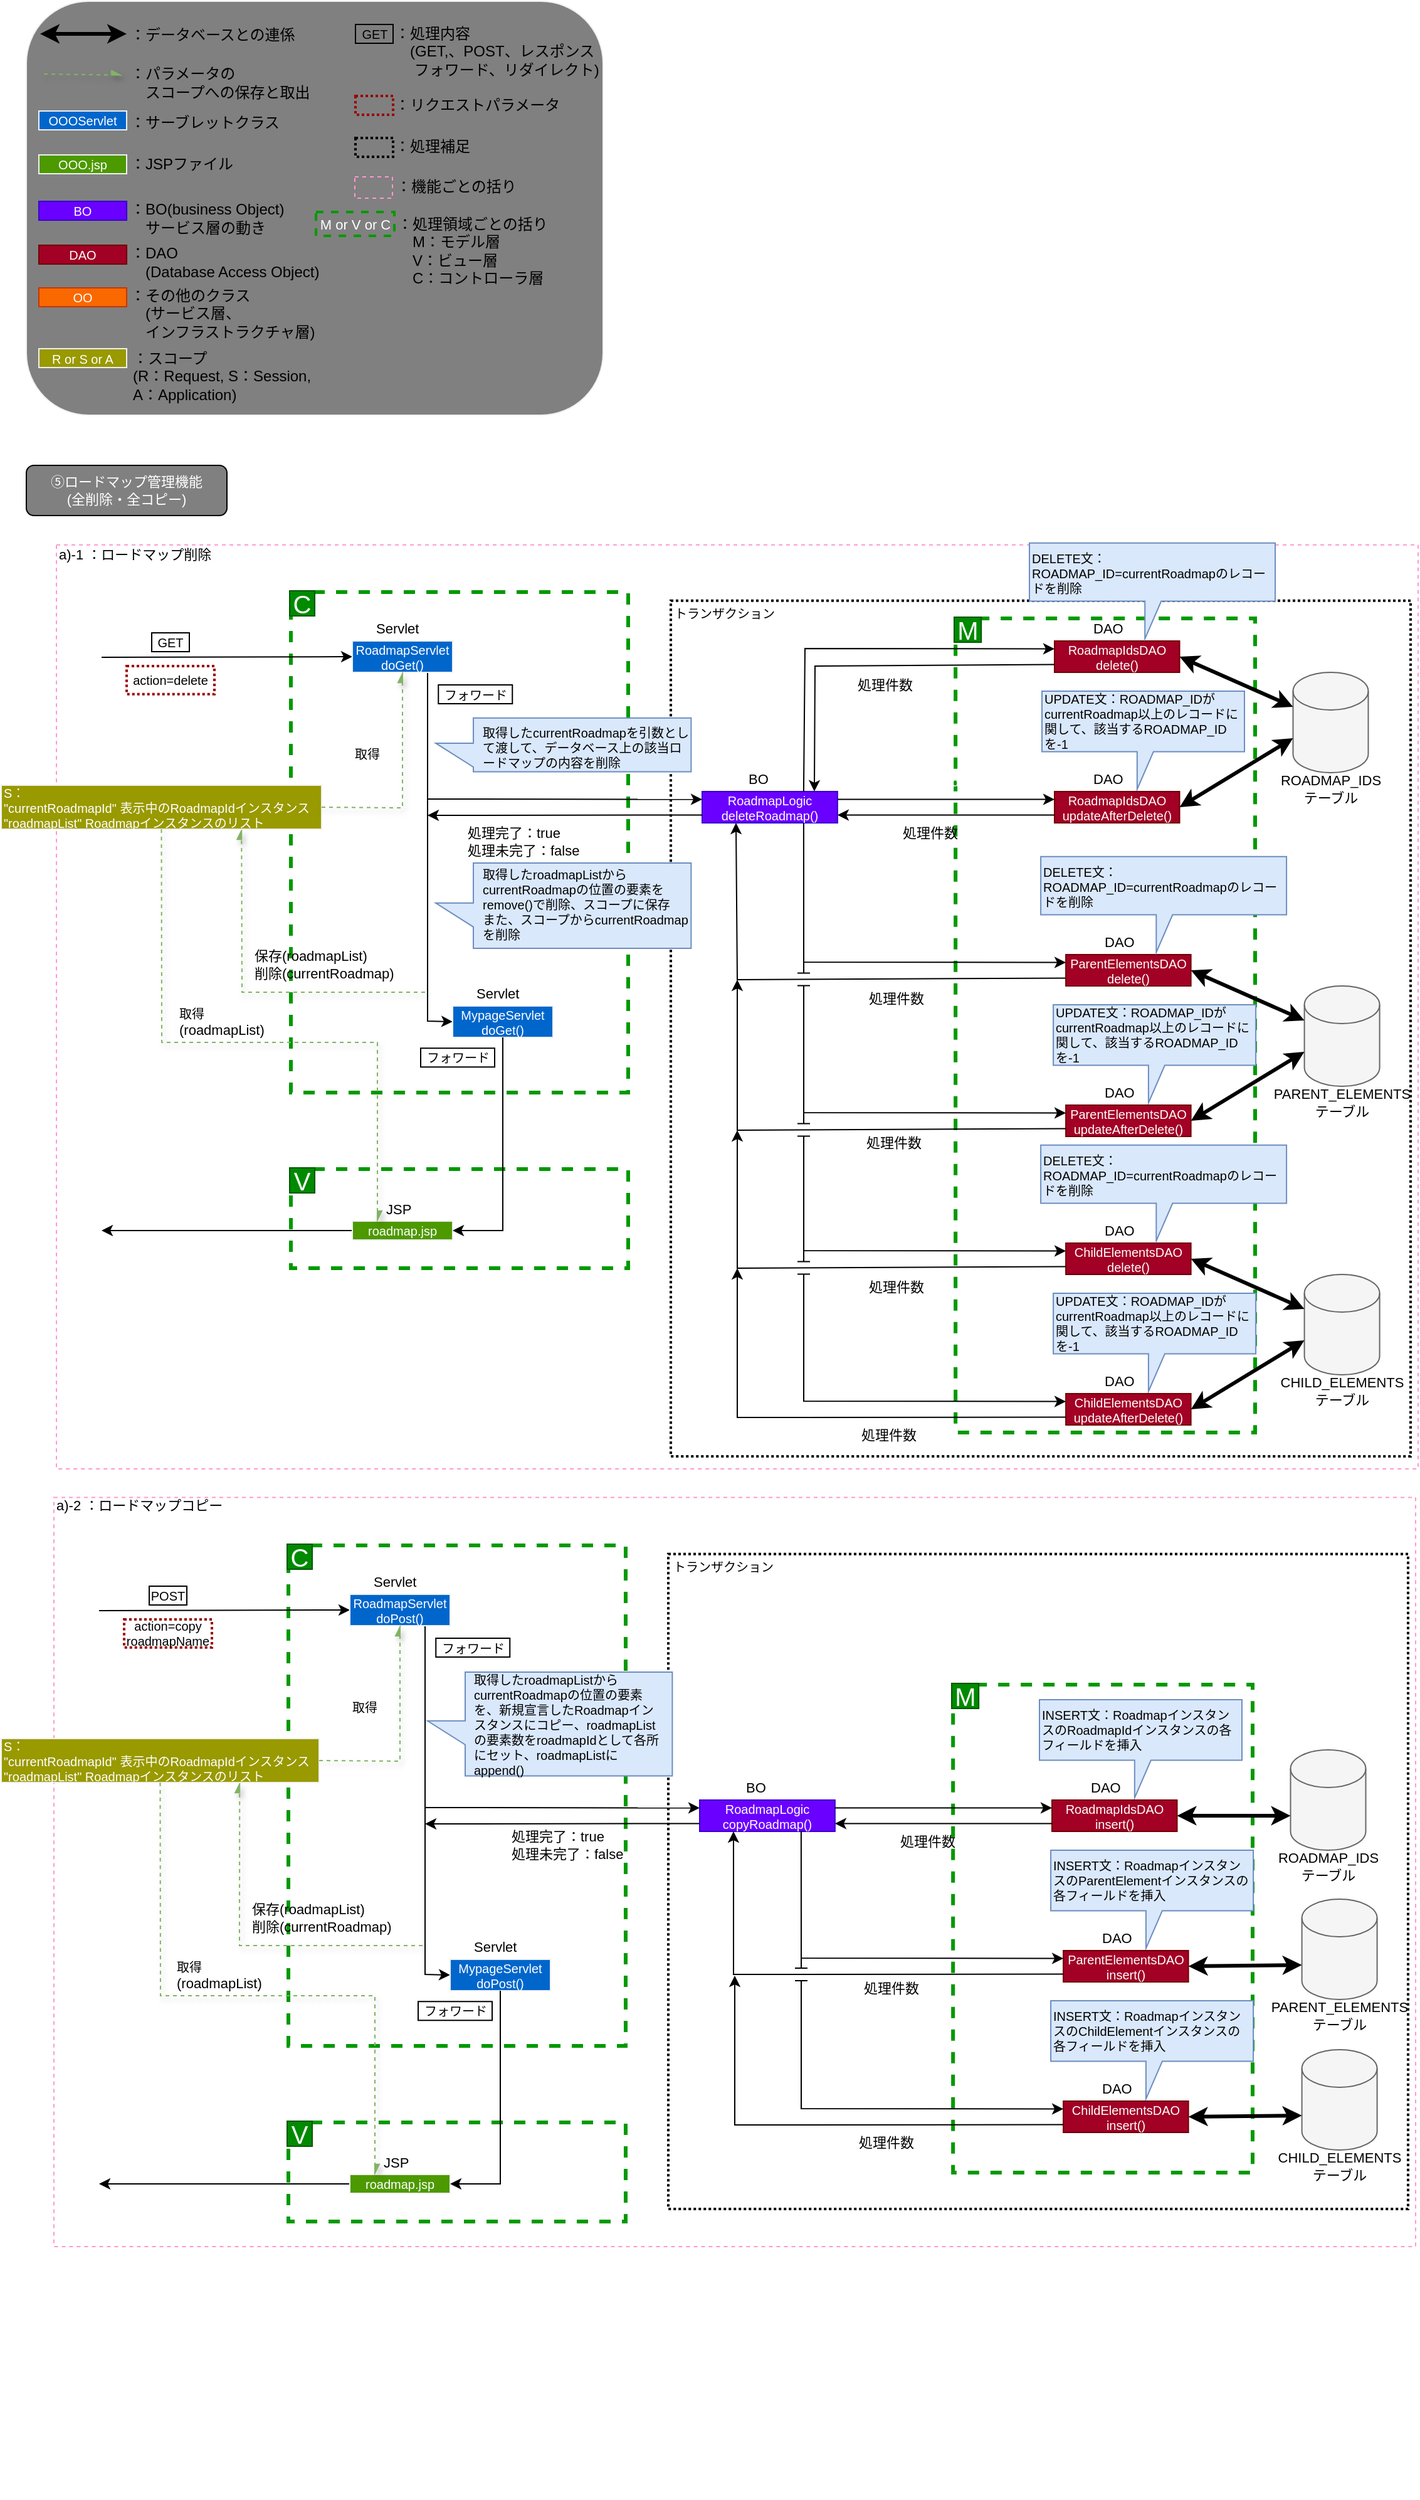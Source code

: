 <mxfile>
    <diagram name="基本アーキテクチャ図(2)" id="kNQ7hPWD0Lw1mM555jFB">
        <mxGraphModel dx="1212" dy="1187" grid="1" gridSize="10" guides="1" tooltips="1" connect="1" arrows="1" fold="1" page="0" pageScale="1" pageWidth="827" pageHeight="1169" math="0" shadow="0">
            <root>
                <mxCell id="fxQP5-2Rpk5uUzQ9qzvW-0"/>
                <mxCell id="0" value="枠組み" style="" parent="fxQP5-2Rpk5uUzQ9qzvW-0"/>
                <mxCell id="2908" value="" style="group" vertex="1" connectable="0" parent="0">
                    <mxGeometry x="-238" y="840" width="1086" height="600" as="geometry"/>
                </mxCell>
                <mxCell id="2909" value="" style="rounded=0;whiteSpace=wrap;html=1;labelBackgroundColor=none;fontSize=11;fillColor=none;dashed=1;container=0;strokeColor=#FF99CC;" vertex="1" parent="2908">
                    <mxGeometry y="2.769" width="1086" height="597.231" as="geometry"/>
                </mxCell>
                <mxCell id="2910" value="&lt;font style=&quot;font-size: 11px;&quot;&gt;a)-2&amp;nbsp;：ロードマップコピー&lt;/font&gt;" style="text;strokeColor=none;align=left;fillColor=none;html=1;verticalAlign=middle;whiteSpace=wrap;rounded=0;labelBackgroundColor=none;fontSize=10;" vertex="1" parent="2908">
                    <mxGeometry width="276" height="18.462" as="geometry"/>
                </mxCell>
                <mxCell id="2062" value="" style="group" parent="0" vertex="1" connectable="0">
                    <mxGeometry x="-236" y="80" width="1086" height="740" as="geometry"/>
                </mxCell>
                <mxCell id="2063" value="" style="rounded=0;whiteSpace=wrap;html=1;labelBackgroundColor=none;fontSize=11;fillColor=none;dashed=1;container=0;strokeColor=#FF99CC;" parent="2062" vertex="1">
                    <mxGeometry y="3.415" width="1086" height="736.585" as="geometry"/>
                </mxCell>
                <mxCell id="2064" value="&lt;font style=&quot;font-size: 11px;&quot;&gt;a)-1 ：ロードマップ削除&lt;/font&gt;" style="text;strokeColor=none;align=left;fillColor=none;html=1;verticalAlign=middle;whiteSpace=wrap;rounded=0;labelBackgroundColor=none;fontSize=10;" parent="2062" vertex="1">
                    <mxGeometry width="276" height="22.769" as="geometry"/>
                </mxCell>
                <mxCell id="2109" value="" style="text;strokeColor=default;align=center;fillColor=none;html=1;verticalAlign=middle;whiteSpace=wrap;rounded=0;labelBackgroundColor=none;fontSize=10;dashed=1;strokeWidth=2;perimeterSpacing=0;dashPattern=1 1;glass=1;container=0;" parent="2062" vertex="1">
                    <mxGeometry x="490" y="47.88" width="590" height="682.12" as="geometry"/>
                </mxCell>
                <mxCell id="2110" value="トランザクション" style="text;strokeColor=none;align=center;fillColor=none;html=1;verticalAlign=middle;whiteSpace=wrap;rounded=0;labelBackgroundColor=none;fontSize=10;" parent="2062" vertex="1">
                    <mxGeometry x="488" y="50" width="90" height="15" as="geometry"/>
                </mxCell>
                <mxCell id="2066" value="" style="group" parent="0" vertex="1" connectable="0">
                    <mxGeometry x="480" y="141" width="280" height="650" as="geometry"/>
                </mxCell>
                <mxCell id="2067" value="&lt;div style=&quot;&quot;&gt;&lt;br&gt;&lt;/div&gt;" style="rounded=0;whiteSpace=wrap;html=1;labelBackgroundColor=none;strokeColor=#009900;fontSize=11;fontColor=#FFFFFF;fillColor=none;dashed=1;strokeWidth=3;align=right;labelPosition=left;verticalLabelPosition=top;verticalAlign=bottom;" parent="2066" vertex="1">
                    <mxGeometry x="1.08" y="1" width="238.92" height="649" as="geometry"/>
                </mxCell>
                <mxCell id="2068" value="M" style="text;strokeColor=#005700;align=center;fillColor=#008a00;html=1;verticalAlign=middle;whiteSpace=wrap;rounded=0;labelBackgroundColor=none;fontSize=20;fontColor=#ffffff;" parent="2066" vertex="1">
                    <mxGeometry width="21.577" height="20" as="geometry"/>
                </mxCell>
                <mxCell id="2069" value="" style="group" parent="0" vertex="1" connectable="0">
                    <mxGeometry x="-50" y="580" width="270" height="171" as="geometry"/>
                </mxCell>
                <mxCell id="2070" value="&lt;div style=&quot;&quot;&gt;&lt;br&gt;&lt;/div&gt;" style="rounded=0;whiteSpace=wrap;html=1;labelBackgroundColor=none;strokeColor=#009900;fontSize=11;fontColor=#FFFFFF;fillColor=none;dashed=1;strokeWidth=3;align=right;labelPosition=left;verticalLabelPosition=top;verticalAlign=bottom;" parent="2069" vertex="1">
                    <mxGeometry x="1" y="1" width="269" height="79" as="geometry"/>
                </mxCell>
                <mxCell id="2071" value="V" style="text;strokeColor=#005700;align=center;fillColor=#008a00;html=1;verticalAlign=middle;whiteSpace=wrap;rounded=0;labelBackgroundColor=none;fontSize=20;fontColor=#ffffff;" parent="2069" vertex="1">
                    <mxGeometry width="20" height="20" as="geometry"/>
                </mxCell>
                <mxCell id="2072" value="" style="group" parent="0" vertex="1" connectable="0">
                    <mxGeometry x="-70" y="120" width="290" height="400" as="geometry"/>
                </mxCell>
                <mxCell id="2073" value="&lt;div style=&quot;&quot;&gt;&lt;br&gt;&lt;/div&gt;" style="rounded=0;whiteSpace=wrap;html=1;labelBackgroundColor=none;strokeColor=#009900;fontSize=11;fontColor=#FFFFFF;fillColor=none;dashed=1;strokeWidth=3;align=right;labelPosition=left;verticalLabelPosition=top;verticalAlign=bottom;" parent="2072" vertex="1">
                    <mxGeometry x="21" y="1" width="269" height="399" as="geometry"/>
                </mxCell>
                <mxCell id="2074" value="C" style="text;strokeColor=#005700;align=center;fillColor=#008a00;html=1;verticalAlign=middle;whiteSpace=wrap;rounded=0;labelBackgroundColor=none;fontSize=20;fontColor=#ffffff;" parent="2072" vertex="1">
                    <mxGeometry x="20" width="20" height="20" as="geometry"/>
                </mxCell>
                <mxCell id="2900" value="" style="text;strokeColor=default;align=center;fillColor=none;html=1;verticalAlign=middle;whiteSpace=wrap;rounded=0;labelBackgroundColor=none;fontSize=10;dashed=1;strokeWidth=2;perimeterSpacing=0;dashPattern=1 1;glass=1;container=0;" vertex="1" parent="0">
                    <mxGeometry x="252" y="887.88" width="590" height="522.12" as="geometry"/>
                </mxCell>
                <mxCell id="2901" value="トランザクション" style="text;strokeColor=none;align=center;fillColor=none;html=1;verticalAlign=middle;whiteSpace=wrap;rounded=0;labelBackgroundColor=none;fontSize=10;" vertex="1" parent="0">
                    <mxGeometry x="251" y="890" width="90" height="15" as="geometry"/>
                </mxCell>
                <mxCell id="2902" value="" style="group" vertex="1" connectable="0" parent="0">
                    <mxGeometry x="478" y="991" width="280" height="650" as="geometry"/>
                </mxCell>
                <mxCell id="2903" value="&lt;div style=&quot;&quot;&gt;&lt;br&gt;&lt;/div&gt;" style="rounded=0;whiteSpace=wrap;html=1;labelBackgroundColor=none;strokeColor=#009900;fontSize=11;fontColor=#FFFFFF;fillColor=none;dashed=1;strokeWidth=3;align=right;labelPosition=left;verticalLabelPosition=top;verticalAlign=bottom;" vertex="1" parent="2902">
                    <mxGeometry x="1.08" y="1" width="238.92" height="389" as="geometry"/>
                </mxCell>
                <mxCell id="2904" value="M" style="text;strokeColor=#005700;align=center;fillColor=#008a00;html=1;verticalAlign=middle;whiteSpace=wrap;rounded=0;labelBackgroundColor=none;fontSize=20;fontColor=#ffffff;" vertex="1" parent="2902">
                    <mxGeometry width="21.577" height="20" as="geometry"/>
                </mxCell>
                <mxCell id="2905" value="" style="group" vertex="1" connectable="0" parent="0">
                    <mxGeometry x="-72" y="880" width="290" height="400" as="geometry"/>
                </mxCell>
                <mxCell id="2906" value="&lt;div style=&quot;&quot;&gt;&lt;br&gt;&lt;/div&gt;" style="rounded=0;whiteSpace=wrap;html=1;labelBackgroundColor=none;strokeColor=#009900;fontSize=11;fontColor=#FFFFFF;fillColor=none;dashed=1;strokeWidth=3;align=right;labelPosition=left;verticalLabelPosition=top;verticalAlign=bottom;" vertex="1" parent="2905">
                    <mxGeometry x="21" y="1" width="269" height="399" as="geometry"/>
                </mxCell>
                <mxCell id="2907" value="C" style="text;strokeColor=#005700;align=center;fillColor=#008a00;html=1;verticalAlign=middle;whiteSpace=wrap;rounded=0;labelBackgroundColor=none;fontSize=20;fontColor=#ffffff;" vertex="1" parent="2905">
                    <mxGeometry x="20" width="20" height="20" as="geometry"/>
                </mxCell>
                <mxCell id="2911" value="&lt;div style=&quot;&quot;&gt;&lt;br&gt;&lt;/div&gt;" style="rounded=0;whiteSpace=wrap;html=1;labelBackgroundColor=none;strokeColor=#009900;fontSize=11;fontColor=#FFFFFF;fillColor=none;dashed=1;strokeWidth=3;align=right;labelPosition=left;verticalLabelPosition=top;verticalAlign=bottom;" vertex="1" parent="0">
                    <mxGeometry x="-51" y="1341" width="269" height="79" as="geometry"/>
                </mxCell>
                <mxCell id="2912" value="V" style="text;strokeColor=#005700;align=center;fillColor=#008a00;html=1;verticalAlign=middle;whiteSpace=wrap;rounded=0;labelBackgroundColor=none;fontSize=20;fontColor=#ffffff;" vertex="1" parent="0">
                    <mxGeometry x="-52" y="1340" width="20" height="20" as="geometry"/>
                </mxCell>
                <mxCell id="fxQP5-2Rpk5uUzQ9qzvW-1" style="" parent="fxQP5-2Rpk5uUzQ9qzvW-0"/>
                <mxCell id="2483" style="edgeStyle=none;rounded=0;html=1;exitX=0;exitY=0.75;exitDx=0;exitDy=0;entryX=0.25;entryY=1;entryDx=0;entryDy=0;jumpStyle=line;jumpSize=10;" edge="1" parent="fxQP5-2Rpk5uUzQ9qzvW-1" target="2017">
                    <mxGeometry relative="1" as="geometry">
                        <Array as="points">
                            <mxPoint x="307" y="430"/>
                        </Array>
                        <mxPoint x="572.05" y="428.75" as="sourcePoint"/>
                        <mxPoint x="363.947" y="305" as="targetPoint"/>
                    </mxGeometry>
                </mxCell>
                <mxCell id="n8tdfDY55hou1CKn_ImN-23" value="⑤ロードマップ管理機能&lt;br&gt;(全削除・全コピー)" style="rounded=1;whiteSpace=wrap;html=1;labelBackgroundColor=none;strokeColor=default;fontSize=11;fontColor=#FFFFFF;fillColor=#808080;" parent="fxQP5-2Rpk5uUzQ9qzvW-1" vertex="1">
                    <mxGeometry x="-260" y="20" width="160" height="40" as="geometry"/>
                </mxCell>
                <mxCell id="fxQP5-2Rpk5uUzQ9qzvW-98" value="" style="group" parent="fxQP5-2Rpk5uUzQ9qzvW-1" vertex="1" connectable="0">
                    <mxGeometry x="-260" y="-350" width="473.5" height="330" as="geometry"/>
                </mxCell>
                <mxCell id="fxQP5-2Rpk5uUzQ9qzvW-99" value="" style="rounded=1;whiteSpace=wrap;html=1;labelBackgroundColor=none;fillStyle=auto;strokeColor=#F0F0F0;fontFamily=Helvetica;fontSize=10;fontColor=#FFFFFF;fillColor=#808080;container=0;" parent="fxQP5-2Rpk5uUzQ9qzvW-98" vertex="1">
                    <mxGeometry width="460" height="330" as="geometry"/>
                </mxCell>
                <mxCell id="fxQP5-2Rpk5uUzQ9qzvW-100" value="" style="rounded=0;whiteSpace=wrap;html=1;labelBackgroundColor=none;strokeColor=#FF99CC;fontSize=11;fontColor=#FFFFFF;fillColor=none;dashed=1;container=0;" parent="fxQP5-2Rpk5uUzQ9qzvW-98" vertex="1">
                    <mxGeometry x="262" y="140" width="30" height="17" as="geometry"/>
                </mxCell>
                <mxCell id="fxQP5-2Rpk5uUzQ9qzvW-101" value="M or V or C" style="rounded=0;whiteSpace=wrap;html=1;labelBackgroundColor=none;strokeColor=#009900;fontSize=11;fontColor=#FFFFFF;fillColor=none;dashed=1;strokeWidth=2;container=0;" parent="fxQP5-2Rpk5uUzQ9qzvW-98" vertex="1">
                    <mxGeometry x="231" y="168" width="62.5" height="19" as="geometry"/>
                </mxCell>
                <mxCell id="fxQP5-2Rpk5uUzQ9qzvW-102" value="&lt;font color=&quot;#ffffff&quot;&gt;OOOServlet&lt;/font&gt;" style="rounded=0;whiteSpace=wrap;html=1;labelBackgroundColor=none;fillStyle=auto;strokeColor=#F0F0F0;fontFamily=Helvetica;fontSize=10;fontColor=#007FFF;fillColor=#0066CC;container=0;" parent="fxQP5-2Rpk5uUzQ9qzvW-98" vertex="1">
                    <mxGeometry x="10" y="87.5" width="70" height="15" as="geometry"/>
                </mxCell>
                <mxCell id="fxQP5-2Rpk5uUzQ9qzvW-103" value="：サーブレットクラス" style="text;strokeColor=none;align=left;fillColor=none;html=1;verticalAlign=middle;whiteSpace=wrap;rounded=0;labelBackgroundColor=none;container=0;" parent="fxQP5-2Rpk5uUzQ9qzvW-98" vertex="1">
                    <mxGeometry x="81" y="82" width="129" height="30" as="geometry"/>
                </mxCell>
                <mxCell id="fxQP5-2Rpk5uUzQ9qzvW-104" value="&lt;font color=&quot;#ffffff&quot;&gt;OOO.jsp&lt;/font&gt;" style="rounded=0;whiteSpace=wrap;html=1;labelBackgroundColor=none;fillStyle=auto;strokeColor=#F0F0F0;fontFamily=Helvetica;fontSize=10;fontColor=#007FFF;fillColor=#4D9900;container=0;" parent="fxQP5-2Rpk5uUzQ9qzvW-98" vertex="1">
                    <mxGeometry x="10" y="122.5" width="70" height="15" as="geometry"/>
                </mxCell>
                <mxCell id="fxQP5-2Rpk5uUzQ9qzvW-105" value="：JSPファイル" style="text;strokeColor=none;align=left;fillColor=none;html=1;verticalAlign=middle;whiteSpace=wrap;rounded=0;labelBackgroundColor=none;container=0;" parent="fxQP5-2Rpk5uUzQ9qzvW-98" vertex="1">
                    <mxGeometry x="81" y="115" width="129" height="30" as="geometry"/>
                </mxCell>
                <mxCell id="fxQP5-2Rpk5uUzQ9qzvW-106" value="&lt;font color=&quot;#ffffff&quot;&gt;R or S or A&lt;/font&gt;" style="rounded=0;whiteSpace=wrap;html=1;labelBackgroundColor=none;fillStyle=auto;strokeColor=#F0F0F0;fontFamily=Helvetica;fontSize=10;fontColor=#007FFF;fillColor=#999900;container=0;" parent="fxQP5-2Rpk5uUzQ9qzvW-98" vertex="1">
                    <mxGeometry x="10" y="277" width="70" height="15" as="geometry"/>
                </mxCell>
                <mxCell id="fxQP5-2Rpk5uUzQ9qzvW-107" value="：スコープ&lt;br&gt;(R：Request, S：Session, A：Application)" style="text;strokeColor=none;align=left;fillColor=none;html=1;verticalAlign=middle;whiteSpace=wrap;rounded=0;labelBackgroundColor=none;container=0;" parent="fxQP5-2Rpk5uUzQ9qzvW-98" vertex="1">
                    <mxGeometry x="82.5" y="277" width="149" height="43" as="geometry"/>
                </mxCell>
                <mxCell id="fxQP5-2Rpk5uUzQ9qzvW-108" value="GET" style="text;strokeColor=default;align=center;fillColor=none;html=1;verticalAlign=middle;whiteSpace=wrap;rounded=0;labelBackgroundColor=none;fontSize=10;container=0;" parent="fxQP5-2Rpk5uUzQ9qzvW-98" vertex="1">
                    <mxGeometry x="262.5" y="18.5" width="30" height="15" as="geometry"/>
                </mxCell>
                <mxCell id="fxQP5-2Rpk5uUzQ9qzvW-109" value="：処理内容&lt;br&gt;　(GET,、POST、レスポンス &lt;br&gt;　 フォワード、リダイレクト)" style="text;strokeColor=none;align=left;fillColor=none;html=1;verticalAlign=middle;whiteSpace=wrap;rounded=0;labelBackgroundColor=none;container=0;" parent="fxQP5-2Rpk5uUzQ9qzvW-98" vertex="1">
                    <mxGeometry x="291.5" y="12" width="180" height="55" as="geometry"/>
                </mxCell>
                <mxCell id="fxQP5-2Rpk5uUzQ9qzvW-110" value="" style="text;strokeColor=#990000;align=center;fillColor=none;html=1;verticalAlign=middle;whiteSpace=wrap;rounded=0;labelBackgroundColor=none;fontSize=10;dashed=1;strokeWidth=2;perimeterSpacing=0;dashPattern=1 1;glass=1;container=0;" parent="fxQP5-2Rpk5uUzQ9qzvW-98" vertex="1">
                    <mxGeometry x="262.5" y="75.5" width="30" height="15" as="geometry"/>
                </mxCell>
                <mxCell id="fxQP5-2Rpk5uUzQ9qzvW-111" value="：リクエストパラメータ" style="text;strokeColor=none;align=left;fillColor=none;html=1;verticalAlign=middle;whiteSpace=wrap;rounded=0;labelBackgroundColor=none;container=0;" parent="fxQP5-2Rpk5uUzQ9qzvW-98" vertex="1">
                    <mxGeometry x="291.5" y="69" width="180" height="28" as="geometry"/>
                </mxCell>
                <mxCell id="fxQP5-2Rpk5uUzQ9qzvW-112" value="" style="text;strokeColor=default;align=center;fillColor=none;html=1;verticalAlign=middle;whiteSpace=wrap;rounded=0;labelBackgroundColor=none;fontSize=10;dashed=1;strokeWidth=2;perimeterSpacing=0;dashPattern=1 1;glass=1;container=0;" parent="fxQP5-2Rpk5uUzQ9qzvW-98" vertex="1">
                    <mxGeometry x="262.5" y="109" width="30" height="15" as="geometry"/>
                </mxCell>
                <mxCell id="fxQP5-2Rpk5uUzQ9qzvW-113" value="：処理補足" style="text;strokeColor=none;align=left;fillColor=none;html=1;verticalAlign=middle;whiteSpace=wrap;rounded=0;labelBackgroundColor=none;container=0;" parent="fxQP5-2Rpk5uUzQ9qzvW-98" vertex="1">
                    <mxGeometry x="291.5" y="102" width="180" height="28" as="geometry"/>
                </mxCell>
                <mxCell id="fxQP5-2Rpk5uUzQ9qzvW-114" value="：パラメータの&lt;br&gt;　スコープへの保存と取出" style="text;strokeColor=none;align=left;fillColor=none;html=1;verticalAlign=middle;whiteSpace=wrap;rounded=0;labelBackgroundColor=none;container=0;" parent="fxQP5-2Rpk5uUzQ9qzvW-98" vertex="1">
                    <mxGeometry x="81" y="50" width="169" height="30" as="geometry"/>
                </mxCell>
                <mxCell id="fxQP5-2Rpk5uUzQ9qzvW-115" value="" style="endArrow=async;html=1;rounded=0;shadow=1;labelBackgroundColor=default;strokeColor=#82b366;fontFamily=Helvetica;fontSize=10;fontColor=#FFFFFF;shape=connector;strokeWidth=1;startArrow=none;startFill=0;fillColor=#d5e8d4;jumpStyle=line;jumpSize=10;entryX=0;entryY=0.25;entryDx=0;entryDy=0;dashed=1;endFill=1;" parent="fxQP5-2Rpk5uUzQ9qzvW-98" edge="1">
                    <mxGeometry width="50" height="50" relative="1" as="geometry">
                        <mxPoint x="14" y="58" as="sourcePoint"/>
                        <mxPoint x="76" y="58.875" as="targetPoint"/>
                    </mxGeometry>
                </mxCell>
                <mxCell id="fxQP5-2Rpk5uUzQ9qzvW-116" value="：機能ごとの括り" style="text;strokeColor=none;align=left;fillColor=none;html=1;verticalAlign=middle;whiteSpace=wrap;rounded=0;labelBackgroundColor=none;container=0;" parent="fxQP5-2Rpk5uUzQ9qzvW-98" vertex="1">
                    <mxGeometry x="292.5" y="133.5" width="180" height="28" as="geometry"/>
                </mxCell>
                <mxCell id="fxQP5-2Rpk5uUzQ9qzvW-117" value="：処理領域ごとの括り&lt;br&gt;　M：モデル層&lt;br&gt;　V：ビュー層&lt;br&gt;　C：コントローラ層" style="text;strokeColor=none;align=left;fillColor=none;html=1;verticalAlign=middle;whiteSpace=wrap;rounded=0;labelBackgroundColor=none;container=0;" parent="fxQP5-2Rpk5uUzQ9qzvW-98" vertex="1">
                    <mxGeometry x="293.5" y="148" width="180" height="102" as="geometry"/>
                </mxCell>
                <mxCell id="fxQP5-2Rpk5uUzQ9qzvW-118" value="" style="endArrow=classic;startArrow=classic;html=1;rounded=0;fontSize=10;jumpStyle=line;jumpSize=10;strokeWidth=3;" parent="fxQP5-2Rpk5uUzQ9qzvW-98" edge="1">
                    <mxGeometry width="50" height="50" relative="1" as="geometry">
                        <mxPoint x="11" y="26" as="sourcePoint"/>
                        <mxPoint x="80" y="26" as="targetPoint"/>
                    </mxGeometry>
                </mxCell>
                <mxCell id="fxQP5-2Rpk5uUzQ9qzvW-119" value="：データベースとの連係" style="text;strokeColor=none;align=left;fillColor=none;html=1;verticalAlign=middle;whiteSpace=wrap;rounded=0;labelBackgroundColor=none;container=0;" parent="fxQP5-2Rpk5uUzQ9qzvW-98" vertex="1">
                    <mxGeometry x="81" y="20" width="159" height="13" as="geometry"/>
                </mxCell>
                <mxCell id="fxQP5-2Rpk5uUzQ9qzvW-120" value="&lt;font color=&quot;#ffffff&quot;&gt;BO&lt;/font&gt;" style="rounded=0;whiteSpace=wrap;html=1;labelBackgroundColor=none;fillStyle=auto;strokeColor=#3700CC;fontFamily=Helvetica;fontSize=10;fontColor=#ffffff;fillColor=#6a00ff;container=0;" parent="fxQP5-2Rpk5uUzQ9qzvW-98" vertex="1">
                    <mxGeometry x="10" y="159.5" width="70" height="15" as="geometry"/>
                </mxCell>
                <mxCell id="fxQP5-2Rpk5uUzQ9qzvW-121" value="：BO(business Object)&lt;br&gt;　サービス層の動き" style="text;strokeColor=none;align=left;fillColor=none;html=1;verticalAlign=middle;whiteSpace=wrap;rounded=0;labelBackgroundColor=none;container=0;" parent="fxQP5-2Rpk5uUzQ9qzvW-98" vertex="1">
                    <mxGeometry x="81" y="158" width="129" height="30" as="geometry"/>
                </mxCell>
                <mxCell id="fxQP5-2Rpk5uUzQ9qzvW-122" value="&lt;font color=&quot;#ffffff&quot;&gt;DAO&lt;/font&gt;" style="rounded=0;whiteSpace=wrap;html=1;labelBackgroundColor=none;fillStyle=auto;strokeColor=#6F0000;fontFamily=Helvetica;fontSize=10;fontColor=#ffffff;fillColor=#a20025;container=0;" parent="fxQP5-2Rpk5uUzQ9qzvW-98" vertex="1">
                    <mxGeometry x="10" y="194.5" width="70" height="15" as="geometry"/>
                </mxCell>
                <mxCell id="fxQP5-2Rpk5uUzQ9qzvW-123" value="：DAO&lt;br&gt;　(Database Access Object)" style="text;strokeColor=none;align=left;fillColor=none;html=1;verticalAlign=middle;whiteSpace=wrap;rounded=0;labelBackgroundColor=none;container=0;" parent="fxQP5-2Rpk5uUzQ9qzvW-98" vertex="1">
                    <mxGeometry x="81" y="193" width="169" height="30" as="geometry"/>
                </mxCell>
                <mxCell id="fxQP5-2Rpk5uUzQ9qzvW-124" value="&lt;font color=&quot;#ffffff&quot;&gt;OO&lt;/font&gt;" style="rounded=0;whiteSpace=wrap;html=1;labelBackgroundColor=none;fillStyle=auto;strokeColor=#C73500;fontFamily=Helvetica;fontSize=10;fillColor=#fa6800;container=0;fontColor=#000000;" parent="fxQP5-2Rpk5uUzQ9qzvW-98" vertex="1">
                    <mxGeometry x="10" y="228.5" width="70" height="15" as="geometry"/>
                </mxCell>
                <mxCell id="fxQP5-2Rpk5uUzQ9qzvW-125" value="：その他のクラス&lt;br&gt;　(サービス層、&lt;br&gt;　インフラストラクチャ層)" style="text;strokeColor=none;align=left;fillColor=none;html=1;verticalAlign=middle;whiteSpace=wrap;rounded=0;labelBackgroundColor=none;container=0;" parent="fxQP5-2Rpk5uUzQ9qzvW-98" vertex="1">
                    <mxGeometry x="81" y="227" width="169" height="43" as="geometry"/>
                </mxCell>
                <mxCell id="1973" style="edgeStyle=none;html=1;entryX=0;entryY=0.5;entryDx=0;entryDy=0;fontSize=10;fillColor=none;" parent="fxQP5-2Rpk5uUzQ9qzvW-1" target="2000" edge="1">
                    <mxGeometry relative="1" as="geometry">
                        <mxPoint x="-200" y="173" as="sourcePoint"/>
                        <mxPoint x="-106" y="180" as="targetPoint"/>
                    </mxGeometry>
                </mxCell>
                <mxCell id="1976" style="edgeStyle=none;rounded=0;html=1;exitX=0;exitY=0.5;exitDx=0;exitDy=0;fontSize=11;fontColor=#000000;" parent="fxQP5-2Rpk5uUzQ9qzvW-1" source="2005" edge="1">
                    <mxGeometry relative="1" as="geometry">
                        <mxPoint x="-200" y="630" as="targetPoint"/>
                    </mxGeometry>
                </mxCell>
                <mxCell id="1992" style="edgeStyle=none;rounded=0;html=1;exitX=0.75;exitY=1;exitDx=0;exitDy=0;entryX=0;entryY=0.5;entryDx=0;entryDy=0;fontSize=11;fontColor=#000000;fillColor=none;" parent="fxQP5-2Rpk5uUzQ9qzvW-1" source="2000" target="2770" edge="1">
                    <mxGeometry relative="1" as="geometry">
                        <Array as="points">
                            <mxPoint x="60" y="463"/>
                        </Array>
                        <mxPoint x="83.25" y="422.5" as="targetPoint"/>
                    </mxGeometry>
                </mxCell>
                <mxCell id="1998" value="フォワード" style="text;strokeColor=default;align=center;fillColor=none;html=1;verticalAlign=middle;whiteSpace=wrap;rounded=0;labelBackgroundColor=none;fontSize=10;" parent="fxQP5-2Rpk5uUzQ9qzvW-1" vertex="1">
                    <mxGeometry x="68.63" y="195" width="59" height="15" as="geometry"/>
                </mxCell>
                <mxCell id="1999" value="" style="group" parent="fxQP5-2Rpk5uUzQ9qzvW-1" vertex="1" connectable="0">
                    <mxGeometry y="140" width="80" height="45" as="geometry"/>
                </mxCell>
                <mxCell id="2000" value="&lt;span style=&quot;color: rgb(255, 255, 255);&quot;&gt;RoadmapServlet&lt;/span&gt;&lt;font color=&quot;#ffffff&quot;&gt;&lt;br&gt;doGet()&lt;br&gt;&lt;/font&gt;" style="rounded=0;whiteSpace=wrap;html=1;labelBackgroundColor=none;fillStyle=auto;strokeColor=#F0F0F0;fontFamily=Helvetica;fontSize=10;fontColor=#007FFF;fillColor=#0066CC;" parent="1999" vertex="1">
                    <mxGeometry y="20" width="80" height="25" as="geometry"/>
                </mxCell>
                <mxCell id="2001" value="&lt;span style=&quot;font-size: 11px;&quot;&gt;Servlet&lt;/span&gt;" style="text;strokeColor=none;align=left;fillColor=none;html=1;verticalAlign=middle;whiteSpace=wrap;rounded=0;labelBackgroundColor=none;fontSize=10;" parent="1999" vertex="1">
                    <mxGeometry x="17" width="46" height="20" as="geometry"/>
                </mxCell>
                <mxCell id="2002" value="&lt;span style=&quot;font-size: 11px;&quot;&gt;保存(roadmapList)&lt;br&gt;削除(currentRoadmap)&lt;br&gt;&lt;/span&gt;" style="text;strokeColor=none;align=left;fillColor=none;html=1;verticalAlign=middle;whiteSpace=wrap;rounded=0;labelBackgroundColor=none;fontSize=10;" parent="fxQP5-2Rpk5uUzQ9qzvW-1" vertex="1">
                    <mxGeometry x="-80" y="403.25" width="120" height="30" as="geometry"/>
                </mxCell>
                <mxCell id="2003" value="" style="endArrow=async;html=1;rounded=0;shadow=1;labelBackgroundColor=default;strokeColor=#82b366;fontFamily=Helvetica;fontSize=10;fontColor=#FFFFFF;shape=connector;strokeWidth=1;startArrow=none;startFill=0;fillColor=#d5e8d4;jumpStyle=line;jumpSize=10;entryX=0.75;entryY=1;entryDx=0;entryDy=0;dashed=1;endFill=1;" parent="fxQP5-2Rpk5uUzQ9qzvW-1" target="2012" edge="1">
                    <mxGeometry width="50" height="50" relative="1" as="geometry">
                        <mxPoint x="58" y="440" as="sourcePoint"/>
                        <mxPoint x="131.75" y="310.875" as="targetPoint"/>
                        <Array as="points">
                            <mxPoint x="-88" y="440"/>
                        </Array>
                    </mxGeometry>
                </mxCell>
                <mxCell id="2004" value="" style="group" parent="fxQP5-2Rpk5uUzQ9qzvW-1" vertex="1" connectable="0">
                    <mxGeometry x="40" y="602.5" width="80" height="35" as="geometry"/>
                </mxCell>
                <mxCell id="2005" value="&lt;span style=&quot;color: rgb(255, 255, 255);&quot;&gt;roadmap.jsp&lt;/span&gt;" style="rounded=0;whiteSpace=wrap;html=1;labelBackgroundColor=none;fillStyle=auto;strokeColor=#F0F0F0;fontFamily=Helvetica;fontSize=10;fontColor=#007FFF;fillColor=#4D9900;" parent="2004" vertex="1">
                    <mxGeometry x="-40" y="20" width="80" height="15" as="geometry"/>
                </mxCell>
                <mxCell id="2006" value="&lt;span style=&quot;font-size: 11px;&quot;&gt;JSP&lt;/span&gt;" style="text;strokeColor=none;align=left;fillColor=none;html=1;verticalAlign=middle;whiteSpace=wrap;rounded=0;labelBackgroundColor=none;fontSize=10;" parent="2004" vertex="1">
                    <mxGeometry x="-15" width="30" height="20" as="geometry"/>
                </mxCell>
                <mxCell id="2010" value="action=delete" style="text;strokeColor=#990000;align=center;fillColor=none;html=1;verticalAlign=middle;whiteSpace=wrap;rounded=0;labelBackgroundColor=none;fontSize=10;dashed=1;strokeWidth=2;perimeterSpacing=0;dashPattern=1 1;glass=1;" parent="fxQP5-2Rpk5uUzQ9qzvW-1" vertex="1">
                    <mxGeometry x="-180" y="180" width="70" height="22.37" as="geometry"/>
                </mxCell>
                <mxCell id="2011" value="GET" style="text;strokeColor=default;align=center;fillColor=none;html=1;verticalAlign=middle;whiteSpace=wrap;rounded=0;labelBackgroundColor=none;fontSize=10;" parent="fxQP5-2Rpk5uUzQ9qzvW-1" vertex="1">
                    <mxGeometry x="-160" y="153.5" width="30" height="15" as="geometry"/>
                </mxCell>
                <mxCell id="2012" value="&lt;font color=&quot;#ffffff&quot;&gt;S：&lt;br&gt;&lt;/font&gt;&lt;span style=&quot;color: rgb(255, 255, 255);&quot;&gt;&quot;currentRoadmapId&quot; 表示中のRoadmapIdインスタンス&lt;/span&gt;&lt;span style=&quot;color: rgb(255, 255, 255);&quot;&gt;&lt;br&gt;&lt;/span&gt;&lt;span style=&quot;color: rgb(255, 255, 255);&quot;&gt;&quot;roadmapList&quot; Roadmapインスタンスのリスト&lt;/span&gt;&lt;span style=&quot;color: rgb(255, 255, 255);&quot;&gt;&lt;br&gt;&lt;/span&gt;" style="rounded=0;whiteSpace=wrap;html=1;labelBackgroundColor=none;fillStyle=auto;strokeColor=#F0F0F0;fontFamily=Helvetica;fontSize=10;fontColor=#007FFF;fillColor=#999900;align=left;" parent="fxQP5-2Rpk5uUzQ9qzvW-1" vertex="1">
                    <mxGeometry x="-280" y="275" width="255.5" height="35" as="geometry"/>
                </mxCell>
                <mxCell id="2013" value="" style="endArrow=async;html=1;rounded=0;shadow=1;labelBackgroundColor=default;strokeColor=#82b366;fontFamily=Helvetica;fontSize=10;fontColor=#FFFFFF;shape=connector;strokeWidth=1;startArrow=none;startFill=0;fillColor=#d5e8d4;jumpStyle=line;jumpSize=10;entryX=0.5;entryY=1;entryDx=0;entryDy=0;dashed=1;endFill=1;exitX=1;exitY=0.5;exitDx=0;exitDy=0;" parent="fxQP5-2Rpk5uUzQ9qzvW-1" source="2012" target="2000" edge="1">
                    <mxGeometry width="50" height="50" relative="1" as="geometry">
                        <mxPoint x="110" y="220" as="sourcePoint"/>
                        <mxPoint x="172" y="220.875" as="targetPoint"/>
                        <Array as="points">
                            <mxPoint x="40" y="293"/>
                        </Array>
                    </mxGeometry>
                </mxCell>
                <mxCell id="2014" value="取得" style="text;strokeColor=none;align=left;fillColor=none;html=1;verticalAlign=middle;whiteSpace=wrap;rounded=0;labelBackgroundColor=none;fontSize=10;" parent="fxQP5-2Rpk5uUzQ9qzvW-1" vertex="1">
                    <mxGeometry y="235" width="35" height="30" as="geometry"/>
                </mxCell>
                <mxCell id="2015" value="" style="group" parent="fxQP5-2Rpk5uUzQ9qzvW-1" vertex="1" connectable="0">
                    <mxGeometry x="279" y="260" width="107.93" height="40" as="geometry"/>
                </mxCell>
                <mxCell id="2016" value="&lt;span style=&quot;font-size: 11px;&quot;&gt;BO&lt;/span&gt;" style="text;strokeColor=none;align=left;fillColor=none;html=1;verticalAlign=middle;whiteSpace=wrap;rounded=0;labelBackgroundColor=none;fontSize=10;" parent="2015" vertex="1">
                    <mxGeometry x="34.665" width="38.608" height="20" as="geometry"/>
                </mxCell>
                <mxCell id="2017" value="&lt;span style=&quot;text-align: start;&quot;&gt;&lt;font face=&quot;monospace&quot; color=&quot;rgba(0, 0, 0, 0)&quot;&gt;&lt;span style=&quot;font-size: 0px;&quot;&gt;%3CmxGraphModel%3E%3Croot%3E%3CmxCell%20id%3D%220%22%2F%3E%3CmxCell%20id%3D%221%22%20parent%3D%220%22%2F%3E%3CmxCell%20id%3D%222%22%20value%3D%22%26lt%3Bfont%20color%3D%26quot%3B%23ffffff%26quot%3B%26gt%3BS%EF%BC%9A%26lt%3Bbr%26gt%3B%26lt%3B%2Ffont%26gt%3B%26lt%3Bspan%20style%3D%26quot%3Bcolor%3A%20rgb(255%2C%20255%2C%20255)%3B%26quot%3B%26gt%3B%26quot%3BuserId%26quot%3B%20%E3%83%A6%E3%83%BC%E3%82%B6%E3%83%BCID%26lt%3Bbr%26gt%3B%26lt%3B%2Fspan%26gt%3B%22%20style%3D%22rounded%3D0%3BwhiteSpace%3Dwrap%3Bhtml%3D1%3BlabelBackgroundColor%3Dnone%3BfillStyle%3Dauto%3BstrokeColor%3D%23F0F0F0%3BfontFamily%3DHelvetica%3BfontSize%3D10%3BfontColor%3D%23007FFF%3BfillColor%3D%23999900%3Balign%3Dleft%3B%22%20vertex%3D%221%22%20parent%3D%221%22%3E%3CmxGeometry%20x%3D%22116.5%22%20y%3D%222320%22%20width%3D%22103.5%22%20height%3D%2230%22%20as%3D%22geometry%22%2F%3E%3C%2FmxCell%3E%3C%2Froot%3E%3C%2FmxGraphModel%3Edaaaaaa&lt;/span&gt;&lt;/font&gt;&lt;/span&gt;&lt;span style=&quot;background-color: initial;&quot;&gt;RoadmapLogic&lt;/span&gt;&lt;span style=&quot;text-align: start;&quot;&gt;&lt;font face=&quot;monospace&quot; color=&quot;rgba(0, 0, 0, 0)&quot;&gt;&lt;span style=&quot;font-size: 0px;&quot;&gt;&lt;br&gt;&lt;/span&gt;&lt;/font&gt;&lt;/span&gt;&lt;font color=&quot;#ffffff&quot;&gt;deleteRoadmap()&lt;br&gt;&lt;/font&gt;" style="rounded=0;whiteSpace=wrap;html=1;labelBackgroundColor=none;fillStyle=auto;strokeColor=#3700CC;fontFamily=Helvetica;fontSize=10;fontColor=#ffffff;fillColor=#6a00ff;container=0;" parent="2015" vertex="1">
                    <mxGeometry y="20" width="107.93" height="25" as="geometry"/>
                </mxCell>
                <mxCell id="2018" style="edgeStyle=none;html=1;exitX=0;exitY=0.75;exitDx=0;exitDy=0;" parent="fxQP5-2Rpk5uUzQ9qzvW-1" source="2017" edge="1">
                    <mxGeometry relative="1" as="geometry">
                        <mxPoint x="60" y="299" as="targetPoint"/>
                    </mxGeometry>
                </mxCell>
                <mxCell id="2019" style="edgeStyle=none;html=1;entryX=0;entryY=0.25;entryDx=0;entryDy=0;" parent="fxQP5-2Rpk5uUzQ9qzvW-1" target="2017" edge="1">
                    <mxGeometry relative="1" as="geometry">
                        <mxPoint x="70" y="309" as="targetPoint"/>
                        <mxPoint x="60" y="286.0" as="sourcePoint"/>
                    </mxGeometry>
                </mxCell>
                <mxCell id="2029" value="" style="group" parent="fxQP5-2Rpk5uUzQ9qzvW-1" vertex="1" connectable="0">
                    <mxGeometry x="743.75" y="180" width="73" height="111.75" as="geometry"/>
                </mxCell>
                <mxCell id="2030" value="" style="shape=cylinder3;whiteSpace=wrap;html=1;boundedLbl=1;backgroundOutline=1;size=15;fontSize=11;fillColor=#f5f5f5;fontColor=#333333;strokeColor=#666666;" parent="2029" vertex="1">
                    <mxGeometry x="6.5" y="5" width="60" height="80" as="geometry"/>
                </mxCell>
                <mxCell id="2031" value="&lt;span style=&quot;font-size: 11px;&quot;&gt;ROADMAP_IDS&lt;br&gt;テーブル&lt;br&gt;&lt;/span&gt;" style="text;strokeColor=none;align=center;fillColor=none;html=1;verticalAlign=middle;whiteSpace=wrap;rounded=0;labelBackgroundColor=none;fontSize=10;" parent="2029" vertex="1">
                    <mxGeometry y="87.75" width="73" height="20" as="geometry"/>
                </mxCell>
                <mxCell id="2041" value="&lt;span style=&quot;color: rgb(255, 255, 255);&quot;&gt;RoadmapId&lt;/span&gt;" style="text;strokeColor=none;align=left;fillColor=none;html=1;verticalAlign=middle;whiteSpace=wrap;rounded=0;labelBackgroundColor=none;fontSize=10;" parent="fxQP5-2Rpk5uUzQ9qzvW-1" vertex="1">
                    <mxGeometry x="95" y="264" width="77.25" height="20" as="geometry"/>
                </mxCell>
                <mxCell id="2042" value="&lt;span style=&quot;font-size: 11px;&quot;&gt;処理完了：true&lt;br&gt;処理未完了：false&lt;br&gt;&lt;/span&gt;" style="text;strokeColor=none;align=left;fillColor=none;html=1;verticalAlign=middle;whiteSpace=wrap;rounded=0;labelBackgroundColor=none;fontSize=10;" parent="fxQP5-2Rpk5uUzQ9qzvW-1" vertex="1">
                    <mxGeometry x="90" y="310" width="96.5" height="20" as="geometry"/>
                </mxCell>
                <mxCell id="2079" value="" style="endArrow=async;html=1;rounded=0;shadow=1;labelBackgroundColor=default;strokeColor=#82b366;fontFamily=Helvetica;fontSize=10;fontColor=#FFFFFF;shape=connector;strokeWidth=1;startArrow=none;startFill=0;fillColor=#d5e8d4;jumpStyle=line;jumpSize=10;entryX=0.25;entryY=0;entryDx=0;entryDy=0;dashed=1;endFill=1;exitX=0.5;exitY=1;exitDx=0;exitDy=0;" parent="fxQP5-2Rpk5uUzQ9qzvW-1" source="2012" target="2005" edge="1">
                    <mxGeometry width="50" height="50" relative="1" as="geometry">
                        <mxPoint x="-132" y="420" as="sourcePoint"/>
                        <mxPoint x="-70" y="420.875" as="targetPoint"/>
                        <Array as="points">
                            <mxPoint x="-152" y="480"/>
                            <mxPoint x="20" y="480"/>
                        </Array>
                    </mxGeometry>
                </mxCell>
                <mxCell id="2080" value="取得&lt;span style=&quot;font-size: 11px;&quot;&gt;(roadmapList)&lt;/span&gt;" style="text;strokeColor=none;align=left;fillColor=none;html=1;verticalAlign=middle;whiteSpace=wrap;rounded=0;labelBackgroundColor=none;fontSize=10;" parent="fxQP5-2Rpk5uUzQ9qzvW-1" vertex="1">
                    <mxGeometry x="-140" y="449.13" width="30" height="30" as="geometry"/>
                </mxCell>
                <mxCell id="2094" value="" style="group" parent="fxQP5-2Rpk5uUzQ9qzvW-1" vertex="1" connectable="0">
                    <mxGeometry x="560" y="140" width="99.75" height="40" as="geometry"/>
                </mxCell>
                <mxCell id="2095" value="RoadmapIdsDAO&lt;br&gt;delete()" style="rounded=0;whiteSpace=wrap;html=1;labelBackgroundColor=none;fillStyle=auto;strokeColor=#6F0000;fontFamily=Helvetica;fontSize=10;fontColor=#ffffff;fillColor=#a20025;container=0;" parent="2094" vertex="1">
                    <mxGeometry y="20" width="99.75" height="25" as="geometry"/>
                </mxCell>
                <mxCell id="2096" value="&lt;span style=&quot;font-size: 11px;&quot;&gt;DAO&lt;/span&gt;" style="text;strokeColor=none;align=left;fillColor=none;html=1;verticalAlign=middle;whiteSpace=wrap;rounded=0;labelBackgroundColor=none;fontSize=10;" parent="2094" vertex="1">
                    <mxGeometry x="28.948" width="41.853" height="20" as="geometry"/>
                </mxCell>
                <mxCell id="2100" value="" style="endArrow=classic;startArrow=classic;html=1;rounded=0;fontSize=10;jumpStyle=line;jumpSize=10;strokeWidth=3;exitX=1;exitY=0.5;exitDx=0;exitDy=0;entryX=0;entryY=0;entryDx=0;entryDy=27.5;entryPerimeter=0;" parent="fxQP5-2Rpk5uUzQ9qzvW-1" source="2095" target="2030" edge="1">
                    <mxGeometry width="50" height="50" relative="1" as="geometry">
                        <mxPoint x="723.94" y="173" as="sourcePoint"/>
                        <mxPoint x="750.25" y="172" as="targetPoint"/>
                    </mxGeometry>
                </mxCell>
                <mxCell id="2101" value="" style="group" parent="fxQP5-2Rpk5uUzQ9qzvW-1" vertex="1" connectable="0">
                    <mxGeometry x="540" y="80" width="206.31" height="78.25" as="geometry"/>
                </mxCell>
                <mxCell id="2102" value="&lt;font color=&quot;#000000&quot;&gt;&lt;br&gt;&lt;/font&gt;" style="shape=callout;whiteSpace=wrap;html=1;perimeter=calloutPerimeter;fontSize=11;fillColor=#dae8fc;strokeColor=#6c8ebf;base=13;position2=0.47;size=30;position=0.47;align=left;" parent="2101" vertex="1">
                    <mxGeometry y="1.909" width="195.994" height="76.341" as="geometry"/>
                </mxCell>
                <mxCell id="2103" value="DELETE文：ROADMAP_ID=currentRoadmapのレコードを削除" style="text;strokeColor=none;align=left;fillColor=none;html=1;verticalAlign=middle;whiteSpace=wrap;rounded=0;labelBackgroundColor=none;fontSize=10;fontColor=#000000;" parent="2101" vertex="1">
                    <mxGeometry y="0.85" width="192.556" height="50.89" as="geometry"/>
                </mxCell>
                <mxCell id="2104" style="edgeStyle=none;html=1;exitX=0.75;exitY=0;exitDx=0;exitDy=0;entryX=0;entryY=0.25;entryDx=0;entryDy=0;rounded=0;" parent="fxQP5-2Rpk5uUzQ9qzvW-1" source="2017" target="2095" edge="1">
                    <mxGeometry relative="1" as="geometry">
                        <Array as="points">
                            <mxPoint x="361" y="166"/>
                        </Array>
                    </mxGeometry>
                </mxCell>
                <mxCell id="2105" style="edgeStyle=none;rounded=0;html=1;exitX=0;exitY=0.75;exitDx=0;exitDy=0;entryX=0.829;entryY=-0.004;entryDx=0;entryDy=0;entryPerimeter=0;" parent="fxQP5-2Rpk5uUzQ9qzvW-1" source="2095" target="2017" edge="1">
                    <mxGeometry relative="1" as="geometry">
                        <Array as="points">
                            <mxPoint x="369" y="180"/>
                        </Array>
                    </mxGeometry>
                </mxCell>
                <mxCell id="2106" value="&lt;span style=&quot;font-size: 11px;&quot;&gt;処理件数&lt;/span&gt;" style="text;strokeColor=none;align=left;fillColor=none;html=1;verticalAlign=middle;whiteSpace=wrap;rounded=0;labelBackgroundColor=none;fontSize=10;" parent="fxQP5-2Rpk5uUzQ9qzvW-1" vertex="1">
                    <mxGeometry x="401.19" y="185" width="56.5" height="20" as="geometry"/>
                </mxCell>
                <mxCell id="2192" value="" style="group" parent="fxQP5-2Rpk5uUzQ9qzvW-1" vertex="1" connectable="0">
                    <mxGeometry x="550" y="210" width="170" height="68.25" as="geometry"/>
                </mxCell>
                <mxCell id="2193" value="&lt;font color=&quot;#000000&quot;&gt;&lt;br&gt;&lt;/font&gt;" style="shape=callout;whiteSpace=wrap;html=1;perimeter=calloutPerimeter;fontSize=11;fillColor=#dae8fc;strokeColor=#6c8ebf;base=13;position2=0.47;size=30;position=0.47;align=left;" parent="2192" vertex="1">
                    <mxGeometry y="-10" width="161.5" height="78.25" as="geometry"/>
                </mxCell>
                <mxCell id="2194" value="UPDATE文：ROADMAP_IDがcurrentRoadmap以上のレコードに関して、該当するROADMAP_IDを-1" style="text;strokeColor=none;align=left;fillColor=none;html=1;verticalAlign=middle;whiteSpace=wrap;rounded=0;labelBackgroundColor=none;fontSize=10;fontColor=#000000;" parent="2192" vertex="1">
                    <mxGeometry y="-8.259" width="158.667" height="44.386" as="geometry"/>
                </mxCell>
                <mxCell id="2196" value="&lt;span style=&quot;color: rgb(255, 255, 255);&quot;&gt;RoadmapId&lt;/span&gt;" style="text;strokeColor=none;align=left;fillColor=none;html=1;verticalAlign=middle;whiteSpace=wrap;rounded=0;labelBackgroundColor=none;fontSize=10;" parent="fxQP5-2Rpk5uUzQ9qzvW-1" vertex="1">
                    <mxGeometry x="397.04" y="138.25" width="89.92" height="20" as="geometry"/>
                </mxCell>
                <mxCell id="2462" value="" style="group" vertex="1" connectable="0" parent="fxQP5-2Rpk5uUzQ9qzvW-1">
                    <mxGeometry x="66.525" y="219.34" width="203.67" height="52.28" as="geometry"/>
                </mxCell>
                <mxCell id="2008" value="&lt;font color=&quot;#000000&quot;&gt;&lt;br&gt;&lt;/font&gt;" style="shape=callout;whiteSpace=wrap;html=1;perimeter=calloutPerimeter;fontSize=11;fillColor=#dae8fc;strokeColor=#6c8ebf;base=19;position2=0.47;size=30;position=0.47;align=left;rotation=90;" parent="2462" vertex="1">
                    <mxGeometry x="80.395" y="-78.42" width="42.88" height="203.67" as="geometry"/>
                </mxCell>
                <mxCell id="2009" value="取得したcurrentRoadmapを引数として渡して、データベース上の該当ロードマップの内容を削除" style="text;strokeColor=none;align=left;fillColor=none;html=1;verticalAlign=middle;whiteSpace=wrap;rounded=0;labelBackgroundColor=none;fontSize=10;fontColor=#000000;" parent="2462" vertex="1">
                    <mxGeometry x="35.795" width="167.68" height="52.28" as="geometry"/>
                </mxCell>
                <mxCell id="2464" value="" style="group" vertex="1" connectable="0" parent="fxQP5-2Rpk5uUzQ9qzvW-1">
                    <mxGeometry x="560" y="260" width="99.75" height="40" as="geometry"/>
                </mxCell>
                <mxCell id="2465" value="RoadmapIdsDAO&lt;br&gt;updateAfterDelete()" style="rounded=0;whiteSpace=wrap;html=1;labelBackgroundColor=none;fillStyle=auto;strokeColor=#6F0000;fontFamily=Helvetica;fontSize=10;fontColor=#ffffff;fillColor=#a20025;container=0;" vertex="1" parent="2464">
                    <mxGeometry y="20" width="99.75" height="25" as="geometry"/>
                </mxCell>
                <mxCell id="2466" value="&lt;span style=&quot;font-size: 11px;&quot;&gt;DAO&lt;/span&gt;" style="text;strokeColor=none;align=left;fillColor=none;html=1;verticalAlign=middle;whiteSpace=wrap;rounded=0;labelBackgroundColor=none;fontSize=10;" vertex="1" parent="2464">
                    <mxGeometry x="28.948" width="41.853" height="20" as="geometry"/>
                </mxCell>
                <mxCell id="2467" style="edgeStyle=none;html=1;exitX=1;exitY=0.25;exitDx=0;exitDy=0;entryX=0;entryY=0.25;entryDx=0;entryDy=0;" edge="1" parent="fxQP5-2Rpk5uUzQ9qzvW-1" source="2017" target="2465">
                    <mxGeometry relative="1" as="geometry">
                        <mxPoint x="490" y="286.5" as="targetPoint"/>
                    </mxGeometry>
                </mxCell>
                <mxCell id="2468" style="edgeStyle=none;html=1;exitX=0;exitY=0.75;exitDx=0;exitDy=0;entryX=1;entryY=0.75;entryDx=0;entryDy=0;" edge="1" parent="fxQP5-2Rpk5uUzQ9qzvW-1" source="2465" target="2017">
                    <mxGeometry relative="1" as="geometry"/>
                </mxCell>
                <mxCell id="2469" value="" style="endArrow=classic;startArrow=classic;html=1;rounded=0;fontSize=10;jumpStyle=line;jumpSize=10;strokeWidth=3;exitX=1;exitY=0.5;exitDx=0;exitDy=0;entryX=0;entryY=0;entryDx=0;entryDy=52.5;entryPerimeter=0;" edge="1" parent="fxQP5-2Rpk5uUzQ9qzvW-1" source="2465" target="2030">
                    <mxGeometry width="50" height="50" relative="1" as="geometry">
                        <mxPoint x="669.75" y="182.5" as="sourcePoint"/>
                        <mxPoint x="760.25" y="222.5" as="targetPoint"/>
                    </mxGeometry>
                </mxCell>
                <mxCell id="2470" value="&lt;span style=&quot;color: rgb(255, 255, 255);&quot;&gt;RoadmapId&lt;/span&gt;" style="text;strokeColor=none;align=left;fillColor=none;html=1;verticalAlign=middle;whiteSpace=wrap;rounded=0;labelBackgroundColor=none;fontSize=10;" vertex="1" parent="fxQP5-2Rpk5uUzQ9qzvW-1">
                    <mxGeometry x="430.0" y="261.87" width="89.92" height="20" as="geometry"/>
                </mxCell>
                <mxCell id="2471" value="&lt;span style=&quot;font-size: 11px;&quot;&gt;処理件数&lt;/span&gt;" style="text;strokeColor=none;align=left;fillColor=none;html=1;verticalAlign=middle;whiteSpace=wrap;rounded=0;labelBackgroundColor=none;fontSize=10;" vertex="1" parent="fxQP5-2Rpk5uUzQ9qzvW-1">
                    <mxGeometry x="436.71" y="303" width="56.5" height="20" as="geometry"/>
                </mxCell>
                <mxCell id="2472" value="" style="group" vertex="1" connectable="0" parent="fxQP5-2Rpk5uUzQ9qzvW-1">
                    <mxGeometry x="752.8" y="430" width="73" height="111.75" as="geometry"/>
                </mxCell>
                <mxCell id="2473" value="" style="shape=cylinder3;whiteSpace=wrap;html=1;boundedLbl=1;backgroundOutline=1;size=15;fontSize=11;fillColor=#f5f5f5;fontColor=#333333;strokeColor=#666666;" vertex="1" parent="2472">
                    <mxGeometry x="6.5" y="5" width="60" height="80" as="geometry"/>
                </mxCell>
                <mxCell id="2474" value="&lt;span style=&quot;font-size: 11px;&quot;&gt;PARENT_ELEMENTS&lt;br&gt;テーブル&lt;br&gt;&lt;/span&gt;" style="text;strokeColor=none;align=center;fillColor=none;html=1;verticalAlign=middle;whiteSpace=wrap;rounded=0;labelBackgroundColor=none;fontSize=10;" vertex="1" parent="2472">
                    <mxGeometry y="87.75" width="73" height="20" as="geometry"/>
                </mxCell>
                <mxCell id="2475" value="" style="group" vertex="1" connectable="0" parent="fxQP5-2Rpk5uUzQ9qzvW-1">
                    <mxGeometry x="569.05" y="390" width="99.75" height="40" as="geometry"/>
                </mxCell>
                <mxCell id="2476" value="ParentElementsDAO&lt;br&gt;delete()" style="rounded=0;whiteSpace=wrap;html=1;labelBackgroundColor=none;fillStyle=auto;strokeColor=#6F0000;fontFamily=Helvetica;fontSize=10;fontColor=#ffffff;fillColor=#a20025;container=0;" vertex="1" parent="2475">
                    <mxGeometry y="20" width="99.75" height="25" as="geometry"/>
                </mxCell>
                <mxCell id="2477" value="&lt;span style=&quot;font-size: 11px;&quot;&gt;DAO&lt;/span&gt;" style="text;strokeColor=none;align=left;fillColor=none;html=1;verticalAlign=middle;whiteSpace=wrap;rounded=0;labelBackgroundColor=none;fontSize=10;" vertex="1" parent="2475">
                    <mxGeometry x="28.948" width="41.853" height="20" as="geometry"/>
                </mxCell>
                <mxCell id="2478" value="" style="endArrow=classic;startArrow=classic;html=1;rounded=0;fontSize=10;jumpStyle=line;jumpSize=10;strokeWidth=3;exitX=1;exitY=0.5;exitDx=0;exitDy=0;entryX=0;entryY=0;entryDx=0;entryDy=27.5;entryPerimeter=0;" edge="1" source="2476" target="2473" parent="fxQP5-2Rpk5uUzQ9qzvW-1">
                    <mxGeometry width="50" height="50" relative="1" as="geometry">
                        <mxPoint x="732.99" y="423" as="sourcePoint"/>
                        <mxPoint x="759.3" y="422" as="targetPoint"/>
                    </mxGeometry>
                </mxCell>
                <mxCell id="2479" value="" style="group" vertex="1" connectable="0" parent="fxQP5-2Rpk5uUzQ9qzvW-1">
                    <mxGeometry x="549.05" y="330" width="206.31" height="78.25" as="geometry"/>
                </mxCell>
                <mxCell id="2480" value="&lt;font color=&quot;#000000&quot;&gt;&lt;br&gt;&lt;/font&gt;" style="shape=callout;whiteSpace=wrap;html=1;perimeter=calloutPerimeter;fontSize=11;fillColor=#dae8fc;strokeColor=#6c8ebf;base=13;position2=0.47;size=30;position=0.47;align=left;" vertex="1" parent="2479">
                    <mxGeometry y="1.909" width="195.994" height="76.341" as="geometry"/>
                </mxCell>
                <mxCell id="2481" value="DELETE文：ROADMAP_ID=currentRoadmapのレコードを削除" style="text;strokeColor=none;align=left;fillColor=none;html=1;verticalAlign=middle;whiteSpace=wrap;rounded=0;labelBackgroundColor=none;fontSize=10;fontColor=#000000;" vertex="1" parent="2479">
                    <mxGeometry y="0.85" width="192.556" height="50.89" as="geometry"/>
                </mxCell>
                <mxCell id="2484" value="&lt;span style=&quot;font-size: 11px;&quot;&gt;処理件数&lt;/span&gt;" style="text;strokeColor=none;align=left;fillColor=none;html=1;verticalAlign=middle;whiteSpace=wrap;rounded=0;labelBackgroundColor=none;fontSize=10;" vertex="1" parent="fxQP5-2Rpk5uUzQ9qzvW-1">
                    <mxGeometry x="410.24" y="435" width="56.5" height="20" as="geometry"/>
                </mxCell>
                <mxCell id="2485" value="" style="group" vertex="1" connectable="0" parent="fxQP5-2Rpk5uUzQ9qzvW-1">
                    <mxGeometry x="559.05" y="460" width="170" height="68.25" as="geometry"/>
                </mxCell>
                <mxCell id="2486" value="&lt;font color=&quot;#000000&quot;&gt;&lt;br&gt;&lt;/font&gt;" style="shape=callout;whiteSpace=wrap;html=1;perimeter=calloutPerimeter;fontSize=11;fillColor=#dae8fc;strokeColor=#6c8ebf;base=13;position2=0.47;size=30;position=0.47;align=left;" vertex="1" parent="2485">
                    <mxGeometry y="-10" width="161.5" height="78.25" as="geometry"/>
                </mxCell>
                <mxCell id="2487" value="UPDATE文：ROADMAP_IDがcurrentRoadmap以上のレコードに関して、該当するROADMAP_IDを-1" style="text;strokeColor=none;align=left;fillColor=none;html=1;verticalAlign=middle;whiteSpace=wrap;rounded=0;labelBackgroundColor=none;fontSize=10;fontColor=#000000;" vertex="1" parent="2485">
                    <mxGeometry y="-8.259" width="158.667" height="44.386" as="geometry"/>
                </mxCell>
                <mxCell id="2488" value="&lt;span style=&quot;color: rgb(255, 255, 255);&quot;&gt;RoadmapId&lt;/span&gt;" style="text;strokeColor=none;align=left;fillColor=none;html=1;verticalAlign=middle;whiteSpace=wrap;rounded=0;labelBackgroundColor=none;fontSize=10;" vertex="1" parent="fxQP5-2Rpk5uUzQ9qzvW-1">
                    <mxGeometry x="406.09" y="388.25" width="89.92" height="20" as="geometry"/>
                </mxCell>
                <mxCell id="2489" value="" style="group" vertex="1" connectable="0" parent="fxQP5-2Rpk5uUzQ9qzvW-1">
                    <mxGeometry x="569.05" y="510" width="99.75" height="40" as="geometry"/>
                </mxCell>
                <mxCell id="2490" value="ParentElementsDAO&lt;br&gt;updateAfterDelete()" style="rounded=0;whiteSpace=wrap;html=1;labelBackgroundColor=none;fillStyle=auto;strokeColor=#6F0000;fontFamily=Helvetica;fontSize=10;fontColor=#ffffff;fillColor=#a20025;container=0;" vertex="1" parent="2489">
                    <mxGeometry y="20" width="99.75" height="25" as="geometry"/>
                </mxCell>
                <mxCell id="2491" value="&lt;span style=&quot;font-size: 11px;&quot;&gt;DAO&lt;/span&gt;" style="text;strokeColor=none;align=left;fillColor=none;html=1;verticalAlign=middle;whiteSpace=wrap;rounded=0;labelBackgroundColor=none;fontSize=10;" vertex="1" parent="2489">
                    <mxGeometry x="28.948" width="41.853" height="20" as="geometry"/>
                </mxCell>
                <mxCell id="2492" style="edgeStyle=none;html=1;entryX=0;entryY=0.25;entryDx=0;entryDy=0;rounded=0;jumpStyle=line;jumpSize=10;" edge="1" target="2490" parent="fxQP5-2Rpk5uUzQ9qzvW-1">
                    <mxGeometry relative="1" as="geometry">
                        <mxPoint x="569.05" y="540.25" as="targetPoint"/>
                        <mxPoint x="360" y="414" as="sourcePoint"/>
                        <Array as="points">
                            <mxPoint x="360" y="536"/>
                        </Array>
                    </mxGeometry>
                </mxCell>
                <mxCell id="2493" style="edgeStyle=none;html=1;exitX=0;exitY=0.75;exitDx=0;exitDy=0;rounded=0;" edge="1" source="2490" parent="fxQP5-2Rpk5uUzQ9qzvW-1">
                    <mxGeometry relative="1" as="geometry">
                        <mxPoint x="566.05" y="548.75" as="sourcePoint"/>
                        <mxPoint x="307" y="430" as="targetPoint"/>
                        <Array as="points">
                            <mxPoint x="307" y="550"/>
                        </Array>
                    </mxGeometry>
                </mxCell>
                <mxCell id="2494" value="" style="endArrow=classic;startArrow=classic;html=1;rounded=0;fontSize=10;jumpStyle=line;jumpSize=10;strokeWidth=3;exitX=1;exitY=0.5;exitDx=0;exitDy=0;entryX=0;entryY=0;entryDx=0;entryDy=52.5;entryPerimeter=0;" edge="1" source="2490" target="2473" parent="fxQP5-2Rpk5uUzQ9qzvW-1">
                    <mxGeometry width="50" height="50" relative="1" as="geometry">
                        <mxPoint x="678.8" y="432.5" as="sourcePoint"/>
                        <mxPoint x="769.3" y="472.5" as="targetPoint"/>
                    </mxGeometry>
                </mxCell>
                <mxCell id="2495" value="&lt;span style=&quot;color: rgb(255, 255, 255);&quot;&gt;RoadmapId&lt;/span&gt;" style="text;strokeColor=none;align=left;fillColor=none;html=1;verticalAlign=middle;whiteSpace=wrap;rounded=0;labelBackgroundColor=none;fontSize=10;" vertex="1" parent="fxQP5-2Rpk5uUzQ9qzvW-1">
                    <mxGeometry x="401.75" y="510" width="89.92" height="20" as="geometry"/>
                </mxCell>
                <mxCell id="2496" value="&lt;span style=&quot;font-size: 11px;&quot;&gt;処理件数&lt;/span&gt;" style="text;strokeColor=none;align=left;fillColor=none;html=1;verticalAlign=middle;whiteSpace=wrap;rounded=0;labelBackgroundColor=none;fontSize=10;" vertex="1" parent="fxQP5-2Rpk5uUzQ9qzvW-1">
                    <mxGeometry x="408.46" y="550" width="56.5" height="20" as="geometry"/>
                </mxCell>
                <mxCell id="2497" value="" style="group" vertex="1" connectable="0" parent="fxQP5-2Rpk5uUzQ9qzvW-1">
                    <mxGeometry x="752.8" y="660" width="73" height="111.75" as="geometry"/>
                </mxCell>
                <mxCell id="2498" value="" style="shape=cylinder3;whiteSpace=wrap;html=1;boundedLbl=1;backgroundOutline=1;size=15;fontSize=11;fillColor=#f5f5f5;fontColor=#333333;strokeColor=#666666;" vertex="1" parent="2497">
                    <mxGeometry x="6.5" y="5" width="60" height="80" as="geometry"/>
                </mxCell>
                <mxCell id="2499" value="&lt;span style=&quot;font-size: 11px;&quot;&gt;CHILD_ELEMENTS&lt;br&gt;テーブル&lt;br&gt;&lt;/span&gt;" style="text;strokeColor=none;align=center;fillColor=none;html=1;verticalAlign=middle;whiteSpace=wrap;rounded=0;labelBackgroundColor=none;fontSize=10;" vertex="1" parent="2497">
                    <mxGeometry y="87.75" width="73" height="20" as="geometry"/>
                </mxCell>
                <mxCell id="2500" value="" style="group" vertex="1" connectable="0" parent="fxQP5-2Rpk5uUzQ9qzvW-1">
                    <mxGeometry x="569.05" y="620" width="99.75" height="40" as="geometry"/>
                </mxCell>
                <mxCell id="2501" value="ChildElementsDAO&lt;br&gt;delete()" style="rounded=0;whiteSpace=wrap;html=1;labelBackgroundColor=none;fillStyle=auto;strokeColor=#6F0000;fontFamily=Helvetica;fontSize=10;fontColor=#ffffff;fillColor=#a20025;container=0;" vertex="1" parent="2500">
                    <mxGeometry y="20" width="99.75" height="25" as="geometry"/>
                </mxCell>
                <mxCell id="2502" value="&lt;span style=&quot;font-size: 11px;&quot;&gt;DAO&lt;/span&gt;" style="text;strokeColor=none;align=left;fillColor=none;html=1;verticalAlign=middle;whiteSpace=wrap;rounded=0;labelBackgroundColor=none;fontSize=10;" vertex="1" parent="2500">
                    <mxGeometry x="28.948" width="41.853" height="20" as="geometry"/>
                </mxCell>
                <mxCell id="2503" value="" style="endArrow=classic;startArrow=classic;html=1;rounded=0;fontSize=10;jumpStyle=line;jumpSize=10;strokeWidth=3;exitX=1;exitY=0.5;exitDx=0;exitDy=0;entryX=0;entryY=0;entryDx=0;entryDy=27.5;entryPerimeter=0;" edge="1" source="2501" target="2498" parent="fxQP5-2Rpk5uUzQ9qzvW-1">
                    <mxGeometry width="50" height="50" relative="1" as="geometry">
                        <mxPoint x="732.99" y="653" as="sourcePoint"/>
                        <mxPoint x="759.3" y="652" as="targetPoint"/>
                    </mxGeometry>
                </mxCell>
                <mxCell id="2504" value="" style="group" vertex="1" connectable="0" parent="fxQP5-2Rpk5uUzQ9qzvW-1">
                    <mxGeometry x="549.05" y="560" width="206.31" height="78.25" as="geometry"/>
                </mxCell>
                <mxCell id="2505" value="&lt;font color=&quot;#000000&quot;&gt;&lt;br&gt;&lt;/font&gt;" style="shape=callout;whiteSpace=wrap;html=1;perimeter=calloutPerimeter;fontSize=11;fillColor=#dae8fc;strokeColor=#6c8ebf;base=13;position2=0.47;size=30;position=0.47;align=left;" vertex="1" parent="2504">
                    <mxGeometry y="1.909" width="195.994" height="76.341" as="geometry"/>
                </mxCell>
                <mxCell id="2506" value="DELETE文：ROADMAP_ID=currentRoadmapのレコードを削除" style="text;strokeColor=none;align=left;fillColor=none;html=1;verticalAlign=middle;whiteSpace=wrap;rounded=0;labelBackgroundColor=none;fontSize=10;fontColor=#000000;" vertex="1" parent="2504">
                    <mxGeometry y="0.85" width="192.556" height="50.89" as="geometry"/>
                </mxCell>
                <mxCell id="2507" style="edgeStyle=none;html=1;entryX=0;entryY=0.25;entryDx=0;entryDy=0;rounded=0;jumpStyle=line;jumpSize=10;" edge="1" target="2501" parent="fxQP5-2Rpk5uUzQ9qzvW-1">
                    <mxGeometry relative="1" as="geometry">
                        <Array as="points">
                            <mxPoint x="360" y="646"/>
                        </Array>
                        <mxPoint x="360" y="530" as="sourcePoint"/>
                    </mxGeometry>
                </mxCell>
                <mxCell id="2508" style="edgeStyle=none;rounded=0;html=1;exitX=0;exitY=0.75;exitDx=0;exitDy=0;" edge="1" source="2501" parent="fxQP5-2Rpk5uUzQ9qzvW-1">
                    <mxGeometry relative="1" as="geometry">
                        <Array as="points">
                            <mxPoint x="307" y="660"/>
                        </Array>
                        <mxPoint x="563.05" y="658.75" as="sourcePoint"/>
                        <mxPoint x="307" y="550" as="targetPoint"/>
                    </mxGeometry>
                </mxCell>
                <mxCell id="2509" value="&lt;span style=&quot;font-size: 11px;&quot;&gt;処理件数&lt;/span&gt;" style="text;strokeColor=none;align=left;fillColor=none;html=1;verticalAlign=middle;whiteSpace=wrap;rounded=0;labelBackgroundColor=none;fontSize=10;" vertex="1" parent="fxQP5-2Rpk5uUzQ9qzvW-1">
                    <mxGeometry x="410.24" y="665" width="56.5" height="20" as="geometry"/>
                </mxCell>
                <mxCell id="2510" value="" style="group" vertex="1" connectable="0" parent="fxQP5-2Rpk5uUzQ9qzvW-1">
                    <mxGeometry x="559.05" y="690" width="170" height="68.25" as="geometry"/>
                </mxCell>
                <mxCell id="2511" value="&lt;font color=&quot;#000000&quot;&gt;&lt;br&gt;&lt;/font&gt;" style="shape=callout;whiteSpace=wrap;html=1;perimeter=calloutPerimeter;fontSize=11;fillColor=#dae8fc;strokeColor=#6c8ebf;base=13;position2=0.47;size=30;position=0.47;align=left;" vertex="1" parent="2510">
                    <mxGeometry y="-10" width="161.5" height="78.25" as="geometry"/>
                </mxCell>
                <mxCell id="2512" value="UPDATE文：ROADMAP_IDがcurrentRoadmap以上のレコードに関して、該当するROADMAP_IDを-1" style="text;strokeColor=none;align=left;fillColor=none;html=1;verticalAlign=middle;whiteSpace=wrap;rounded=0;labelBackgroundColor=none;fontSize=10;fontColor=#000000;" vertex="1" parent="2510">
                    <mxGeometry y="-8.259" width="158.667" height="44.386" as="geometry"/>
                </mxCell>
                <mxCell id="2513" value="&lt;span style=&quot;color: rgb(255, 255, 255);&quot;&gt;RoadmapId&lt;/span&gt;" style="text;strokeColor=none;align=left;fillColor=none;html=1;verticalAlign=middle;whiteSpace=wrap;rounded=0;labelBackgroundColor=none;fontSize=10;" vertex="1" parent="fxQP5-2Rpk5uUzQ9qzvW-1">
                    <mxGeometry x="411.19" y="620" width="89.92" height="20" as="geometry"/>
                </mxCell>
                <mxCell id="2514" value="" style="group" vertex="1" connectable="0" parent="fxQP5-2Rpk5uUzQ9qzvW-1">
                    <mxGeometry x="569.05" y="740" width="99.75" height="40" as="geometry"/>
                </mxCell>
                <mxCell id="2515" value="ChildElementsDAO&lt;br&gt;updateAfterDelete()" style="rounded=0;whiteSpace=wrap;html=1;labelBackgroundColor=none;fillStyle=auto;strokeColor=#6F0000;fontFamily=Helvetica;fontSize=10;fontColor=#ffffff;fillColor=#a20025;container=0;" vertex="1" parent="2514">
                    <mxGeometry y="20" width="99.75" height="25" as="geometry"/>
                </mxCell>
                <mxCell id="2516" value="&lt;span style=&quot;font-size: 11px;&quot;&gt;DAO&lt;/span&gt;" style="text;strokeColor=none;align=left;fillColor=none;html=1;verticalAlign=middle;whiteSpace=wrap;rounded=0;labelBackgroundColor=none;fontSize=10;" vertex="1" parent="2514">
                    <mxGeometry x="28.948" width="41.853" height="20" as="geometry"/>
                </mxCell>
                <mxCell id="2517" style="edgeStyle=none;html=1;entryX=0;entryY=0.25;entryDx=0;entryDy=0;rounded=0;jumpStyle=line;jumpSize=10;" edge="1" target="2515" parent="fxQP5-2Rpk5uUzQ9qzvW-1">
                    <mxGeometry relative="1" as="geometry">
                        <mxPoint x="569.05" y="761.25" as="targetPoint"/>
                        <mxPoint x="360" y="645" as="sourcePoint"/>
                        <Array as="points">
                            <mxPoint x="360" y="766"/>
                        </Array>
                    </mxGeometry>
                </mxCell>
                <mxCell id="2518" style="edgeStyle=none;html=1;exitX=0;exitY=0.75;exitDx=0;exitDy=0;rounded=0;" edge="1" source="2515" parent="fxQP5-2Rpk5uUzQ9qzvW-1">
                    <mxGeometry relative="1" as="geometry">
                        <mxPoint x="566.05" y="778.75" as="sourcePoint"/>
                        <mxPoint x="307" y="660" as="targetPoint"/>
                        <Array as="points">
                            <mxPoint x="307" y="779"/>
                        </Array>
                    </mxGeometry>
                </mxCell>
                <mxCell id="2519" value="" style="endArrow=classic;startArrow=classic;html=1;rounded=0;fontSize=10;jumpStyle=line;jumpSize=10;strokeWidth=3;exitX=1;exitY=0.5;exitDx=0;exitDy=0;entryX=0;entryY=0;entryDx=0;entryDy=52.5;entryPerimeter=0;" edge="1" source="2515" target="2498" parent="fxQP5-2Rpk5uUzQ9qzvW-1">
                    <mxGeometry width="50" height="50" relative="1" as="geometry">
                        <mxPoint x="678.8" y="662.5" as="sourcePoint"/>
                        <mxPoint x="769.3" y="702.5" as="targetPoint"/>
                    </mxGeometry>
                </mxCell>
                <mxCell id="2520" value="&lt;span style=&quot;color: rgb(255, 255, 255);&quot;&gt;RoadmapId&lt;/span&gt;" style="text;strokeColor=none;align=left;fillColor=none;html=1;verticalAlign=middle;whiteSpace=wrap;rounded=0;labelBackgroundColor=none;fontSize=10;" vertex="1" parent="fxQP5-2Rpk5uUzQ9qzvW-1">
                    <mxGeometry x="406.09" y="742" width="89.92" height="20" as="geometry"/>
                </mxCell>
                <mxCell id="2521" value="&lt;span style=&quot;font-size: 11px;&quot;&gt;処理件数&lt;/span&gt;" style="text;strokeColor=none;align=left;fillColor=none;html=1;verticalAlign=middle;whiteSpace=wrap;rounded=0;labelBackgroundColor=none;fontSize=10;" vertex="1" parent="fxQP5-2Rpk5uUzQ9qzvW-1">
                    <mxGeometry x="403.75" y="783" width="56.5" height="20" as="geometry"/>
                </mxCell>
                <mxCell id="2522" style="edgeStyle=none;rounded=0;html=1;entryX=0;entryY=0.25;entryDx=0;entryDy=0;exitX=0.75;exitY=1;exitDx=0;exitDy=0;" edge="1" parent="fxQP5-2Rpk5uUzQ9qzvW-1" source="2017" target="2476">
                    <mxGeometry relative="1" as="geometry">
                        <mxPoint x="361" y="310" as="sourcePoint"/>
                        <Array as="points">
                            <mxPoint x="360" y="416"/>
                        </Array>
                    </mxGeometry>
                </mxCell>
                <mxCell id="2524" value="" style="group" vertex="1" connectable="0" parent="fxQP5-2Rpk5uUzQ9qzvW-1">
                    <mxGeometry x="66.525" y="335" width="203.67" height="137.79" as="geometry"/>
                </mxCell>
                <mxCell id="2525" value="&lt;font color=&quot;#000000&quot;&gt;&lt;br&gt;&lt;/font&gt;" style="shape=callout;whiteSpace=wrap;html=1;perimeter=calloutPerimeter;fontSize=11;fillColor=#dae8fc;strokeColor=#6c8ebf;base=19;position2=0.47;size=30;position=0.47;align=left;rotation=90;" vertex="1" parent="2524">
                    <mxGeometry x="67.84" y="-65.88" width="67.97" height="203.67" as="geometry"/>
                </mxCell>
                <mxCell id="2526" value="取得したroadmapListからcurrentRoadmapの位置の要素をremove()で削除、スコープに保存&lt;br&gt;また、スコープからcurrentRoadmapを削除" style="text;strokeColor=none;align=left;fillColor=none;html=1;verticalAlign=middle;whiteSpace=wrap;rounded=0;labelBackgroundColor=none;fontSize=10;fontColor=#000000;" vertex="1" parent="2524">
                    <mxGeometry x="35.8" width="167.68" height="70" as="geometry"/>
                </mxCell>
                <mxCell id="2769" value="" style="group" vertex="1" connectable="0" parent="fxQP5-2Rpk5uUzQ9qzvW-1">
                    <mxGeometry x="80" y="431" width="80" height="45" as="geometry"/>
                </mxCell>
                <mxCell id="2770" value="&lt;span style=&quot;color: rgb(255, 255, 255);&quot;&gt;MypageServlet&lt;/span&gt;&lt;font color=&quot;#ffffff&quot;&gt;&lt;br&gt;doGet()&lt;br&gt;&lt;/font&gt;" style="rounded=0;whiteSpace=wrap;html=1;labelBackgroundColor=none;fillStyle=auto;strokeColor=#F0F0F0;fontFamily=Helvetica;fontSize=10;fontColor=#007FFF;fillColor=#0066CC;" vertex="1" parent="2769">
                    <mxGeometry y="20" width="80" height="25" as="geometry"/>
                </mxCell>
                <mxCell id="2771" value="&lt;span style=&quot;font-size: 11px;&quot;&gt;Servlet&lt;/span&gt;" style="text;strokeColor=none;align=left;fillColor=none;html=1;verticalAlign=middle;whiteSpace=wrap;rounded=0;labelBackgroundColor=none;fontSize=10;" vertex="1" parent="2769">
                    <mxGeometry x="17" width="46" height="20" as="geometry"/>
                </mxCell>
                <mxCell id="2772" style="edgeStyle=none;rounded=0;jumpStyle=line;jumpSize=10;html=1;exitX=0.5;exitY=1;exitDx=0;exitDy=0;entryX=1;entryY=0.5;entryDx=0;entryDy=0;" edge="1" parent="fxQP5-2Rpk5uUzQ9qzvW-1" source="2770" target="2005">
                    <mxGeometry relative="1" as="geometry">
                        <Array as="points">
                            <mxPoint x="120" y="630"/>
                        </Array>
                    </mxGeometry>
                </mxCell>
                <mxCell id="2773" value="フォワード" style="text;strokeColor=default;align=center;fillColor=none;html=1;verticalAlign=middle;whiteSpace=wrap;rounded=0;labelBackgroundColor=none;fontSize=10;" vertex="1" parent="fxQP5-2Rpk5uUzQ9qzvW-1">
                    <mxGeometry x="54.5" y="484.63" width="59" height="15" as="geometry"/>
                </mxCell>
                <mxCell id="2789" style="edgeStyle=none;html=1;entryX=0;entryY=0.5;entryDx=0;entryDy=0;fontSize=10;fillColor=none;" edge="1" target="2794" parent="fxQP5-2Rpk5uUzQ9qzvW-1">
                    <mxGeometry relative="1" as="geometry">
                        <mxPoint x="-202" y="933" as="sourcePoint"/>
                        <mxPoint x="-108" y="940" as="targetPoint"/>
                    </mxGeometry>
                </mxCell>
                <mxCell id="2790" style="edgeStyle=none;rounded=0;html=1;exitX=0;exitY=0.5;exitDx=0;exitDy=0;fontSize=11;fontColor=#000000;" edge="1" source="2799" parent="fxQP5-2Rpk5uUzQ9qzvW-1">
                    <mxGeometry relative="1" as="geometry">
                        <mxPoint x="-202" y="1390" as="targetPoint"/>
                    </mxGeometry>
                </mxCell>
                <mxCell id="2791" style="edgeStyle=none;rounded=0;html=1;exitX=0.75;exitY=1;exitDx=0;exitDy=0;entryX=0;entryY=0.5;entryDx=0;entryDy=0;fontSize=11;fontColor=#000000;fillColor=none;" edge="1" source="2794" target="2896" parent="fxQP5-2Rpk5uUzQ9qzvW-1">
                    <mxGeometry relative="1" as="geometry">
                        <Array as="points">
                            <mxPoint x="58" y="1223"/>
                        </Array>
                        <mxPoint x="81.25" y="1182.5" as="targetPoint"/>
                    </mxGeometry>
                </mxCell>
                <mxCell id="2792" value="フォワード" style="text;strokeColor=default;align=center;fillColor=none;html=1;verticalAlign=middle;whiteSpace=wrap;rounded=0;labelBackgroundColor=none;fontSize=10;" vertex="1" parent="fxQP5-2Rpk5uUzQ9qzvW-1">
                    <mxGeometry x="66.63" y="955" width="59" height="15" as="geometry"/>
                </mxCell>
                <mxCell id="2793" value="" style="group" vertex="1" connectable="0" parent="fxQP5-2Rpk5uUzQ9qzvW-1">
                    <mxGeometry x="-2" y="900" width="80" height="45" as="geometry"/>
                </mxCell>
                <mxCell id="2794" value="&lt;span style=&quot;color: rgb(255, 255, 255);&quot;&gt;RoadmapServlet&lt;/span&gt;&lt;font color=&quot;#ffffff&quot;&gt;&lt;br&gt;doPost()&lt;br&gt;&lt;/font&gt;" style="rounded=0;whiteSpace=wrap;html=1;labelBackgroundColor=none;fillStyle=auto;strokeColor=#F0F0F0;fontFamily=Helvetica;fontSize=10;fontColor=#007FFF;fillColor=#0066CC;" vertex="1" parent="2793">
                    <mxGeometry y="20" width="80" height="25" as="geometry"/>
                </mxCell>
                <mxCell id="2795" value="&lt;span style=&quot;font-size: 11px;&quot;&gt;Servlet&lt;/span&gt;" style="text;strokeColor=none;align=left;fillColor=none;html=1;verticalAlign=middle;whiteSpace=wrap;rounded=0;labelBackgroundColor=none;fontSize=10;" vertex="1" parent="2793">
                    <mxGeometry x="17" width="46" height="20" as="geometry"/>
                </mxCell>
                <mxCell id="2796" value="&lt;span style=&quot;font-size: 11px;&quot;&gt;保存(roadmapList)&lt;br&gt;削除(currentRoadmap)&lt;br&gt;&lt;/span&gt;" style="text;strokeColor=none;align=left;fillColor=none;html=1;verticalAlign=middle;whiteSpace=wrap;rounded=0;labelBackgroundColor=none;fontSize=10;" vertex="1" parent="fxQP5-2Rpk5uUzQ9qzvW-1">
                    <mxGeometry x="-82" y="1163.25" width="120" height="30" as="geometry"/>
                </mxCell>
                <mxCell id="2797" value="" style="endArrow=async;html=1;rounded=0;shadow=1;labelBackgroundColor=default;strokeColor=#82b366;fontFamily=Helvetica;fontSize=10;fontColor=#FFFFFF;shape=connector;strokeWidth=1;startArrow=none;startFill=0;fillColor=#d5e8d4;jumpStyle=line;jumpSize=10;entryX=0.75;entryY=1;entryDx=0;entryDy=0;dashed=1;endFill=1;" edge="1" target="2803" parent="fxQP5-2Rpk5uUzQ9qzvW-1">
                    <mxGeometry width="50" height="50" relative="1" as="geometry">
                        <mxPoint x="56" y="1200" as="sourcePoint"/>
                        <mxPoint x="129.75" y="1070.875" as="targetPoint"/>
                        <Array as="points">
                            <mxPoint x="-90" y="1200"/>
                        </Array>
                    </mxGeometry>
                </mxCell>
                <mxCell id="2798" value="" style="group" vertex="1" connectable="0" parent="fxQP5-2Rpk5uUzQ9qzvW-1">
                    <mxGeometry x="38" y="1362.5" width="80" height="35" as="geometry"/>
                </mxCell>
                <mxCell id="2799" value="&lt;span style=&quot;color: rgb(255, 255, 255);&quot;&gt;roadmap.jsp&lt;/span&gt;" style="rounded=0;whiteSpace=wrap;html=1;labelBackgroundColor=none;fillStyle=auto;strokeColor=#F0F0F0;fontFamily=Helvetica;fontSize=10;fontColor=#007FFF;fillColor=#4D9900;" vertex="1" parent="2798">
                    <mxGeometry x="-40" y="20" width="80" height="15" as="geometry"/>
                </mxCell>
                <mxCell id="2800" value="&lt;span style=&quot;font-size: 11px;&quot;&gt;JSP&lt;/span&gt;" style="text;strokeColor=none;align=left;fillColor=none;html=1;verticalAlign=middle;whiteSpace=wrap;rounded=0;labelBackgroundColor=none;fontSize=10;" vertex="1" parent="2798">
                    <mxGeometry x="-15" width="30" height="20" as="geometry"/>
                </mxCell>
                <mxCell id="2801" value="action=copy&lt;br&gt;roadmapName" style="text;strokeColor=#990000;align=center;fillColor=none;html=1;verticalAlign=middle;whiteSpace=wrap;rounded=0;labelBackgroundColor=none;fontSize=10;dashed=1;strokeWidth=2;perimeterSpacing=0;dashPattern=1 1;glass=1;" vertex="1" parent="fxQP5-2Rpk5uUzQ9qzvW-1">
                    <mxGeometry x="-182" y="940" width="70" height="22.37" as="geometry"/>
                </mxCell>
                <mxCell id="2802" value="POST" style="text;strokeColor=default;align=center;fillColor=none;html=1;verticalAlign=middle;whiteSpace=wrap;rounded=0;labelBackgroundColor=none;fontSize=10;" vertex="1" parent="fxQP5-2Rpk5uUzQ9qzvW-1">
                    <mxGeometry x="-162" y="913.5" width="30" height="15" as="geometry"/>
                </mxCell>
                <mxCell id="2803" value="&lt;font color=&quot;#ffffff&quot;&gt;S：&lt;br&gt;&lt;/font&gt;&lt;span style=&quot;color: rgb(255, 255, 255);&quot;&gt;&quot;currentRoadmapId&quot; 表示中のRoadmapIdインスタンス&lt;/span&gt;&lt;span style=&quot;color: rgb(255, 255, 255);&quot;&gt;&lt;br&gt;&lt;/span&gt;&lt;span style=&quot;color: rgb(255, 255, 255);&quot;&gt;&quot;roadmapList&quot; Roadmapインスタンスのリスト&lt;/span&gt;&lt;span style=&quot;color: rgb(255, 255, 255);&quot;&gt;&lt;br&gt;&lt;/span&gt;" style="rounded=0;whiteSpace=wrap;html=1;labelBackgroundColor=none;fillStyle=auto;strokeColor=#F0F0F0;fontFamily=Helvetica;fontSize=10;fontColor=#007FFF;fillColor=#999900;align=left;" vertex="1" parent="fxQP5-2Rpk5uUzQ9qzvW-1">
                    <mxGeometry x="-280" y="1035" width="253.5" height="35" as="geometry"/>
                </mxCell>
                <mxCell id="2804" value="" style="endArrow=async;html=1;rounded=0;shadow=1;labelBackgroundColor=default;strokeColor=#82b366;fontFamily=Helvetica;fontSize=10;fontColor=#FFFFFF;shape=connector;strokeWidth=1;startArrow=none;startFill=0;fillColor=#d5e8d4;jumpStyle=line;jumpSize=10;entryX=0.5;entryY=1;entryDx=0;entryDy=0;dashed=1;endFill=1;exitX=1;exitY=0.5;exitDx=0;exitDy=0;" edge="1" source="2803" target="2794" parent="fxQP5-2Rpk5uUzQ9qzvW-1">
                    <mxGeometry width="50" height="50" relative="1" as="geometry">
                        <mxPoint x="108" y="980" as="sourcePoint"/>
                        <mxPoint x="170" y="980.875" as="targetPoint"/>
                        <Array as="points">
                            <mxPoint x="38" y="1053"/>
                        </Array>
                    </mxGeometry>
                </mxCell>
                <mxCell id="2805" value="取得" style="text;strokeColor=none;align=left;fillColor=none;html=1;verticalAlign=middle;whiteSpace=wrap;rounded=0;labelBackgroundColor=none;fontSize=10;" vertex="1" parent="fxQP5-2Rpk5uUzQ9qzvW-1">
                    <mxGeometry x="-2" y="995" width="35" height="30" as="geometry"/>
                </mxCell>
                <mxCell id="2806" value="" style="group" vertex="1" connectable="0" parent="fxQP5-2Rpk5uUzQ9qzvW-1">
                    <mxGeometry x="277" y="1064" width="107.93" height="40" as="geometry"/>
                </mxCell>
                <mxCell id="2807" value="&lt;span style=&quot;font-size: 11px;&quot;&gt;BO&lt;/span&gt;" style="text;strokeColor=none;align=left;fillColor=none;html=1;verticalAlign=middle;whiteSpace=wrap;rounded=0;labelBackgroundColor=none;fontSize=10;" vertex="1" parent="2806">
                    <mxGeometry x="34.665" width="38.608" height="20" as="geometry"/>
                </mxCell>
                <mxCell id="2808" value="&lt;span style=&quot;text-align: start;&quot;&gt;&lt;font face=&quot;monospace&quot; color=&quot;rgba(0, 0, 0, 0)&quot;&gt;&lt;span style=&quot;font-size: 0px;&quot;&gt;%3CmxGraphModel%3E%3Croot%3E%3CmxCell%20id%3D%220%22%2F%3E%3CmxCell%20id%3D%221%22%20parent%3D%220%22%2F%3E%3CmxCell%20id%3D%222%22%20value%3D%22%26lt%3Bfont%20color%3D%26quot%3B%23ffffff%26quot%3B%26gt%3BS%EF%BC%9A%26lt%3Bbr%26gt%3B%26lt%3B%2Ffont%26gt%3B%26lt%3Bspan%20style%3D%26quot%3Bcolor%3A%20rgb(255%2C%20255%2C%20255)%3B%26quot%3B%26gt%3B%26quot%3BuserId%26quot%3B%20%E3%83%A6%E3%83%BC%E3%82%B6%E3%83%BCID%26lt%3Bbr%26gt%3B%26lt%3B%2Fspan%26gt%3B%22%20style%3D%22rounded%3D0%3BwhiteSpace%3Dwrap%3Bhtml%3D1%3BlabelBackgroundColor%3Dnone%3BfillStyle%3Dauto%3BstrokeColor%3D%23F0F0F0%3BfontFamily%3DHelvetica%3BfontSize%3D10%3BfontColor%3D%23007FFF%3BfillColor%3D%23999900%3Balign%3Dleft%3B%22%20vertex%3D%221%22%20parent%3D%221%22%3E%3CmxGeometry%20x%3D%22116.5%22%20y%3D%222320%22%20width%3D%22103.5%22%20height%3D%2230%22%20as%3D%22geometry%22%2F%3E%3C%2FmxCell%3E%3C%2Froot%3E%3C%2FmxGraphModel%3Edaaaaaa&lt;/span&gt;&lt;/font&gt;&lt;/span&gt;&lt;span style=&quot;background-color: initial;&quot;&gt;RoadmapLogic&lt;/span&gt;&lt;span style=&quot;text-align: start;&quot;&gt;&lt;font face=&quot;monospace&quot; color=&quot;rgba(0, 0, 0, 0)&quot;&gt;&lt;span style=&quot;font-size: 0px;&quot;&gt;&lt;br&gt;&lt;/span&gt;&lt;/font&gt;&lt;/span&gt;&lt;font color=&quot;#ffffff&quot;&gt;copyRoadmap()&lt;br&gt;&lt;/font&gt;" style="rounded=0;whiteSpace=wrap;html=1;labelBackgroundColor=none;fillStyle=auto;strokeColor=#3700CC;fontFamily=Helvetica;fontSize=10;fontColor=#ffffff;fillColor=#6a00ff;container=0;" vertex="1" parent="2806">
                    <mxGeometry y="20" width="107.93" height="25" as="geometry"/>
                </mxCell>
                <mxCell id="2809" style="edgeStyle=none;html=1;exitX=0;exitY=0.75;exitDx=0;exitDy=0;" edge="1" source="2808" parent="fxQP5-2Rpk5uUzQ9qzvW-1">
                    <mxGeometry relative="1" as="geometry">
                        <mxPoint x="58" y="1103" as="targetPoint"/>
                        <mxPoint x="277" y="1108.75" as="sourcePoint"/>
                    </mxGeometry>
                </mxCell>
                <mxCell id="2810" style="edgeStyle=none;html=1;entryX=0;entryY=0.25;entryDx=0;entryDy=0;rounded=0;" edge="1" target="2808" parent="fxQP5-2Rpk5uUzQ9qzvW-1">
                    <mxGeometry relative="1" as="geometry">
                        <mxPoint x="277" y="1096.25" as="targetPoint"/>
                        <mxPoint x="58" y="1090" as="sourcePoint"/>
                        <Array as="points"/>
                    </mxGeometry>
                </mxCell>
                <mxCell id="2811" value="" style="group" vertex="1" connectable="0" parent="fxQP5-2Rpk5uUzQ9qzvW-1">
                    <mxGeometry x="741.75" y="1039" width="73" height="111.75" as="geometry"/>
                </mxCell>
                <mxCell id="2812" value="" style="shape=cylinder3;whiteSpace=wrap;html=1;boundedLbl=1;backgroundOutline=1;size=15;fontSize=11;fillColor=#f5f5f5;fontColor=#333333;strokeColor=#666666;" vertex="1" parent="2811">
                    <mxGeometry x="6.5" y="5" width="60" height="80" as="geometry"/>
                </mxCell>
                <mxCell id="2813" value="&lt;span style=&quot;font-size: 11px;&quot;&gt;ROADMAP_IDS&lt;br&gt;テーブル&lt;br&gt;&lt;/span&gt;" style="text;strokeColor=none;align=center;fillColor=none;html=1;verticalAlign=middle;whiteSpace=wrap;rounded=0;labelBackgroundColor=none;fontSize=10;" vertex="1" parent="2811">
                    <mxGeometry y="87.75" width="73" height="20" as="geometry"/>
                </mxCell>
                <mxCell id="2814" value="&lt;span style=&quot;color: rgb(255, 255, 255);&quot;&gt;Roadmap&lt;/span&gt;" style="text;strokeColor=none;align=left;fillColor=none;html=1;verticalAlign=middle;whiteSpace=wrap;rounded=0;labelBackgroundColor=none;fontSize=10;" vertex="1" parent="fxQP5-2Rpk5uUzQ9qzvW-1">
                    <mxGeometry x="132" y="1071" width="67" height="20" as="geometry"/>
                </mxCell>
                <mxCell id="2815" value="&lt;span style=&quot;font-size: 11px;&quot;&gt;処理完了：true&lt;br&gt;処理未完了：false&lt;br&gt;&lt;/span&gt;" style="text;strokeColor=none;align=left;fillColor=none;html=1;verticalAlign=middle;whiteSpace=wrap;rounded=0;labelBackgroundColor=none;fontSize=10;" vertex="1" parent="fxQP5-2Rpk5uUzQ9qzvW-1">
                    <mxGeometry x="125" y="1110" width="96.5" height="20" as="geometry"/>
                </mxCell>
                <mxCell id="2816" value="" style="endArrow=async;html=1;rounded=0;shadow=1;labelBackgroundColor=default;strokeColor=#82b366;fontFamily=Helvetica;fontSize=10;fontColor=#FFFFFF;shape=connector;strokeWidth=1;startArrow=none;startFill=0;fillColor=#d5e8d4;jumpStyle=line;jumpSize=10;entryX=0.25;entryY=0;entryDx=0;entryDy=0;dashed=1;endFill=1;exitX=0.5;exitY=1;exitDx=0;exitDy=0;" edge="1" source="2803" target="2799" parent="fxQP5-2Rpk5uUzQ9qzvW-1">
                    <mxGeometry width="50" height="50" relative="1" as="geometry">
                        <mxPoint x="-134" y="1180" as="sourcePoint"/>
                        <mxPoint x="-72" y="1180.875" as="targetPoint"/>
                        <Array as="points">
                            <mxPoint x="-153" y="1240"/>
                            <mxPoint x="18" y="1240"/>
                        </Array>
                    </mxGeometry>
                </mxCell>
                <mxCell id="2817" value="取得&lt;span style=&quot;font-size: 11px;&quot;&gt;(roadmapList)&lt;/span&gt;" style="text;strokeColor=none;align=left;fillColor=none;html=1;verticalAlign=middle;whiteSpace=wrap;rounded=0;labelBackgroundColor=none;fontSize=10;" vertex="1" parent="fxQP5-2Rpk5uUzQ9qzvW-1">
                    <mxGeometry x="-142" y="1209.13" width="30" height="30" as="geometry"/>
                </mxCell>
                <mxCell id="2828" value="" style="group" vertex="1" connectable="0" parent="fxQP5-2Rpk5uUzQ9qzvW-1">
                    <mxGeometry x="548" y="1014" width="170" height="68.25" as="geometry"/>
                </mxCell>
                <mxCell id="2829" value="&lt;font color=&quot;#000000&quot;&gt;&lt;br&gt;&lt;/font&gt;" style="shape=callout;whiteSpace=wrap;html=1;perimeter=calloutPerimeter;fontSize=11;fillColor=#dae8fc;strokeColor=#6c8ebf;base=13;position2=0.47;size=30;position=0.47;align=left;" vertex="1" parent="2828">
                    <mxGeometry y="-10" width="161.5" height="78.25" as="geometry"/>
                </mxCell>
                <mxCell id="2830" value="INSERT文：RoadmapインスタンスのRoadmapIdインスタンスの各フィールドを挿入" style="text;strokeColor=none;align=left;fillColor=none;html=1;verticalAlign=middle;whiteSpace=wrap;rounded=0;labelBackgroundColor=none;fontSize=10;fontColor=#000000;" vertex="1" parent="2828">
                    <mxGeometry y="-8.259" width="158.667" height="44.386" as="geometry"/>
                </mxCell>
                <mxCell id="2835" value="" style="group" vertex="1" connectable="0" parent="fxQP5-2Rpk5uUzQ9qzvW-1">
                    <mxGeometry x="558" y="1064" width="99.75" height="40" as="geometry"/>
                </mxCell>
                <mxCell id="2836" value="RoadmapIdsDAO&lt;br&gt;insert()" style="rounded=0;whiteSpace=wrap;html=1;labelBackgroundColor=none;fillStyle=auto;strokeColor=#6F0000;fontFamily=Helvetica;fontSize=10;fontColor=#ffffff;fillColor=#a20025;container=0;" vertex="1" parent="2835">
                    <mxGeometry y="20" width="99.75" height="25" as="geometry"/>
                </mxCell>
                <mxCell id="2837" value="&lt;span style=&quot;font-size: 11px;&quot;&gt;DAO&lt;/span&gt;" style="text;strokeColor=none;align=left;fillColor=none;html=1;verticalAlign=middle;whiteSpace=wrap;rounded=0;labelBackgroundColor=none;fontSize=10;" vertex="1" parent="2835">
                    <mxGeometry x="28.948" width="41.853" height="20" as="geometry"/>
                </mxCell>
                <mxCell id="2838" style="edgeStyle=none;html=1;exitX=1;exitY=0.25;exitDx=0;exitDy=0;entryX=0;entryY=0.25;entryDx=0;entryDy=0;" edge="1" source="2808" target="2836" parent="fxQP5-2Rpk5uUzQ9qzvW-1">
                    <mxGeometry relative="1" as="geometry">
                        <mxPoint x="488" y="1090.5" as="targetPoint"/>
                    </mxGeometry>
                </mxCell>
                <mxCell id="2839" style="edgeStyle=none;html=1;exitX=0;exitY=0.75;exitDx=0;exitDy=0;entryX=1;entryY=0.75;entryDx=0;entryDy=0;" edge="1" source="2836" target="2808" parent="fxQP5-2Rpk5uUzQ9qzvW-1">
                    <mxGeometry relative="1" as="geometry"/>
                </mxCell>
                <mxCell id="2840" value="" style="endArrow=classic;startArrow=classic;html=1;rounded=0;fontSize=10;jumpStyle=line;jumpSize=10;strokeWidth=3;exitX=1;exitY=0.5;exitDx=0;exitDy=0;entryX=0;entryY=0;entryDx=0;entryDy=52.5;entryPerimeter=0;" edge="1" source="2836" target="2812" parent="fxQP5-2Rpk5uUzQ9qzvW-1">
                    <mxGeometry width="50" height="50" relative="1" as="geometry">
                        <mxPoint x="667.75" y="986.5" as="sourcePoint"/>
                        <mxPoint x="758.25" y="1026.5" as="targetPoint"/>
                    </mxGeometry>
                </mxCell>
                <mxCell id="2841" value="&lt;span style=&quot;color: rgb(255, 255, 255);&quot;&gt;Roadmap&lt;/span&gt;" style="text;strokeColor=none;align=left;fillColor=none;html=1;verticalAlign=middle;whiteSpace=wrap;rounded=0;labelBackgroundColor=none;fontSize=10;" vertex="1" parent="fxQP5-2Rpk5uUzQ9qzvW-1">
                    <mxGeometry x="428.0" y="1065.87" width="89.92" height="20" as="geometry"/>
                </mxCell>
                <mxCell id="2842" value="&lt;span style=&quot;font-size: 11px;&quot;&gt;処理件数&lt;/span&gt;" style="text;strokeColor=none;align=left;fillColor=none;html=1;verticalAlign=middle;whiteSpace=wrap;rounded=0;labelBackgroundColor=none;fontSize=10;" vertex="1" parent="fxQP5-2Rpk5uUzQ9qzvW-1">
                    <mxGeometry x="434.71" y="1107" width="56.5" height="20" as="geometry"/>
                </mxCell>
                <mxCell id="2843" value="" style="group" vertex="1" connectable="0" parent="fxQP5-2Rpk5uUzQ9qzvW-1">
                    <mxGeometry x="750.8" y="1158" width="73" height="111.75" as="geometry"/>
                </mxCell>
                <mxCell id="2844" value="" style="shape=cylinder3;whiteSpace=wrap;html=1;boundedLbl=1;backgroundOutline=1;size=15;fontSize=11;fillColor=#f5f5f5;fontColor=#333333;strokeColor=#666666;" vertex="1" parent="2843">
                    <mxGeometry x="6.5" y="5" width="60" height="80" as="geometry"/>
                </mxCell>
                <mxCell id="2845" value="&lt;span style=&quot;font-size: 11px;&quot;&gt;PARENT_ELEMENTS&lt;br&gt;テーブル&lt;br&gt;&lt;/span&gt;" style="text;strokeColor=none;align=center;fillColor=none;html=1;verticalAlign=middle;whiteSpace=wrap;rounded=0;labelBackgroundColor=none;fontSize=10;" vertex="1" parent="2843">
                    <mxGeometry y="87.75" width="73" height="20" as="geometry"/>
                </mxCell>
                <mxCell id="2854" value="" style="group" vertex="1" connectable="0" parent="fxQP5-2Rpk5uUzQ9qzvW-1">
                    <mxGeometry x="557.05" y="1134" width="170" height="68.25" as="geometry"/>
                </mxCell>
                <mxCell id="2855" value="&lt;font color=&quot;#000000&quot;&gt;&lt;br&gt;&lt;/font&gt;" style="shape=callout;whiteSpace=wrap;html=1;perimeter=calloutPerimeter;fontSize=11;fillColor=#dae8fc;strokeColor=#6c8ebf;base=13;position2=0.47;size=30;position=0.47;align=left;" vertex="1" parent="2854">
                    <mxGeometry y="-10" width="161.5" height="78.25" as="geometry"/>
                </mxCell>
                <mxCell id="2856" value="INSERT文：RoadmapインスタンスのParentElementインスタンスの各フィールドを挿入" style="text;strokeColor=none;align=left;fillColor=none;html=1;verticalAlign=middle;whiteSpace=wrap;rounded=0;labelBackgroundColor=none;fontSize=10;fontColor=#000000;" vertex="1" parent="2854">
                    <mxGeometry y="-8.259" width="158.667" height="44.386" as="geometry"/>
                </mxCell>
                <mxCell id="2858" value="" style="group" vertex="1" connectable="0" parent="fxQP5-2Rpk5uUzQ9qzvW-1">
                    <mxGeometry x="567.05" y="1184" width="99.75" height="40" as="geometry"/>
                </mxCell>
                <mxCell id="2859" value="ParentElementsDAO&lt;br&gt;insert()" style="rounded=0;whiteSpace=wrap;html=1;labelBackgroundColor=none;fillStyle=auto;strokeColor=#6F0000;fontFamily=Helvetica;fontSize=10;fontColor=#ffffff;fillColor=#a20025;container=0;" vertex="1" parent="2858">
                    <mxGeometry y="20" width="99.75" height="25" as="geometry"/>
                </mxCell>
                <mxCell id="2860" value="&lt;span style=&quot;font-size: 11px;&quot;&gt;DAO&lt;/span&gt;" style="text;strokeColor=none;align=left;fillColor=none;html=1;verticalAlign=middle;whiteSpace=wrap;rounded=0;labelBackgroundColor=none;fontSize=10;" vertex="1" parent="2858">
                    <mxGeometry x="28.948" width="41.853" height="20" as="geometry"/>
                </mxCell>
                <mxCell id="2861" style="edgeStyle=none;html=1;entryX=0;entryY=0.25;entryDx=0;entryDy=0;rounded=0;jumpStyle=line;jumpSize=10;exitX=0.75;exitY=1;exitDx=0;exitDy=0;" edge="1" target="2859" parent="fxQP5-2Rpk5uUzQ9qzvW-1" source="2808">
                    <mxGeometry relative="1" as="geometry">
                        <mxPoint x="567.05" y="1344.25" as="targetPoint"/>
                        <mxPoint x="358" y="1218" as="sourcePoint"/>
                        <Array as="points">
                            <mxPoint x="358" y="1210"/>
                        </Array>
                    </mxGeometry>
                </mxCell>
                <mxCell id="2862" style="edgeStyle=none;html=1;exitX=0;exitY=0.75;exitDx=0;exitDy=0;rounded=0;entryX=0.25;entryY=1;entryDx=0;entryDy=0;" edge="1" source="2859" parent="fxQP5-2Rpk5uUzQ9qzvW-1" target="2808">
                    <mxGeometry relative="1" as="geometry">
                        <mxPoint x="564.05" y="1352.75" as="sourcePoint"/>
                        <mxPoint x="305" y="1234" as="targetPoint"/>
                        <Array as="points">
                            <mxPoint x="304" y="1223"/>
                        </Array>
                    </mxGeometry>
                </mxCell>
                <mxCell id="2863" value="" style="endArrow=classic;startArrow=classic;html=1;rounded=0;fontSize=10;jumpStyle=line;jumpSize=10;strokeWidth=3;exitX=1;exitY=0.5;exitDx=0;exitDy=0;entryX=0;entryY=0;entryDx=0;entryDy=52.5;entryPerimeter=0;" edge="1" source="2859" target="2844" parent="fxQP5-2Rpk5uUzQ9qzvW-1">
                    <mxGeometry width="50" height="50" relative="1" as="geometry">
                        <mxPoint x="676.8" y="1106.5" as="sourcePoint"/>
                        <mxPoint x="767.3" y="1146.5" as="targetPoint"/>
                    </mxGeometry>
                </mxCell>
                <mxCell id="2864" value="&lt;span style=&quot;color: rgb(255, 255, 255);&quot;&gt;Roadmap&lt;/span&gt;" style="text;strokeColor=none;align=left;fillColor=none;html=1;verticalAlign=middle;whiteSpace=wrap;rounded=0;labelBackgroundColor=none;fontSize=10;" vertex="1" parent="fxQP5-2Rpk5uUzQ9qzvW-1">
                    <mxGeometry x="399.75" y="1184" width="89.92" height="20" as="geometry"/>
                </mxCell>
                <mxCell id="2865" value="&lt;span style=&quot;font-size: 11px;&quot;&gt;処理件数&lt;/span&gt;" style="text;strokeColor=none;align=left;fillColor=none;html=1;verticalAlign=middle;whiteSpace=wrap;rounded=0;labelBackgroundColor=none;fontSize=10;" vertex="1" parent="fxQP5-2Rpk5uUzQ9qzvW-1">
                    <mxGeometry x="406.46" y="1224" width="56.5" height="20" as="geometry"/>
                </mxCell>
                <mxCell id="2866" value="" style="group" vertex="1" connectable="0" parent="fxQP5-2Rpk5uUzQ9qzvW-1">
                    <mxGeometry x="750.8" y="1278" width="73" height="111.75" as="geometry"/>
                </mxCell>
                <mxCell id="2867" value="" style="shape=cylinder3;whiteSpace=wrap;html=1;boundedLbl=1;backgroundOutline=1;size=15;fontSize=11;fillColor=#f5f5f5;fontColor=#333333;strokeColor=#666666;" vertex="1" parent="2866">
                    <mxGeometry x="6.5" y="5" width="60" height="80" as="geometry"/>
                </mxCell>
                <mxCell id="2868" value="&lt;span style=&quot;font-size: 11px;&quot;&gt;CHILD_ELEMENTS&lt;br&gt;テーブル&lt;br&gt;&lt;/span&gt;" style="text;strokeColor=none;align=center;fillColor=none;html=1;verticalAlign=middle;whiteSpace=wrap;rounded=0;labelBackgroundColor=none;fontSize=10;" vertex="1" parent="2866">
                    <mxGeometry y="87.75" width="73" height="20" as="geometry"/>
                </mxCell>
                <mxCell id="2879" value="" style="group" vertex="1" connectable="0" parent="fxQP5-2Rpk5uUzQ9qzvW-1">
                    <mxGeometry x="557.05" y="1254" width="170" height="68.25" as="geometry"/>
                </mxCell>
                <mxCell id="2880" value="&lt;font color=&quot;#000000&quot;&gt;&lt;br&gt;&lt;/font&gt;" style="shape=callout;whiteSpace=wrap;html=1;perimeter=calloutPerimeter;fontSize=11;fillColor=#dae8fc;strokeColor=#6c8ebf;base=13;position2=0.47;size=30;position=0.47;align=left;" vertex="1" parent="2879">
                    <mxGeometry y="-10" width="161.5" height="78.25" as="geometry"/>
                </mxCell>
                <mxCell id="2881" value="INSERT文：RoadmapインスタンスのChildElementインスタンスの各フィールドを挿入" style="text;strokeColor=none;align=left;fillColor=none;html=1;verticalAlign=middle;whiteSpace=wrap;rounded=0;labelBackgroundColor=none;fontSize=10;fontColor=#000000;" vertex="1" parent="2879">
                    <mxGeometry y="-8.259" width="158.667" height="44.386" as="geometry"/>
                </mxCell>
                <mxCell id="2883" value="" style="group" vertex="1" connectable="0" parent="fxQP5-2Rpk5uUzQ9qzvW-1">
                    <mxGeometry x="567.05" y="1304" width="99.75" height="40" as="geometry"/>
                </mxCell>
                <mxCell id="2884" value="ChildElementsDAO&lt;br&gt;insert()" style="rounded=0;whiteSpace=wrap;html=1;labelBackgroundColor=none;fillStyle=auto;strokeColor=#6F0000;fontFamily=Helvetica;fontSize=10;fontColor=#ffffff;fillColor=#a20025;container=0;" vertex="1" parent="2883">
                    <mxGeometry y="20" width="99.75" height="25" as="geometry"/>
                </mxCell>
                <mxCell id="2885" value="&lt;span style=&quot;font-size: 11px;&quot;&gt;DAO&lt;/span&gt;" style="text;strokeColor=none;align=left;fillColor=none;html=1;verticalAlign=middle;whiteSpace=wrap;rounded=0;labelBackgroundColor=none;fontSize=10;" vertex="1" parent="2883">
                    <mxGeometry x="28.948" width="41.853" height="20" as="geometry"/>
                </mxCell>
                <mxCell id="2886" style="edgeStyle=none;html=1;entryX=0;entryY=0.25;entryDx=0;entryDy=0;rounded=0;jumpStyle=line;jumpSize=10;" edge="1" target="2884" parent="fxQP5-2Rpk5uUzQ9qzvW-1">
                    <mxGeometry relative="1" as="geometry">
                        <mxPoint x="567.05" y="1375.25" as="targetPoint"/>
                        <mxPoint x="358" y="1210" as="sourcePoint"/>
                        <Array as="points">
                            <mxPoint x="358" y="1330"/>
                        </Array>
                    </mxGeometry>
                </mxCell>
                <mxCell id="2887" style="edgeStyle=none;html=1;exitX=0;exitY=0.75;exitDx=0;exitDy=0;rounded=0;" edge="1" source="2884" parent="fxQP5-2Rpk5uUzQ9qzvW-1">
                    <mxGeometry relative="1" as="geometry">
                        <mxPoint x="564.05" y="1342.75" as="sourcePoint"/>
                        <mxPoint x="305" y="1224" as="targetPoint"/>
                        <Array as="points">
                            <mxPoint x="305" y="1343"/>
                        </Array>
                    </mxGeometry>
                </mxCell>
                <mxCell id="2888" value="" style="endArrow=classic;startArrow=classic;html=1;rounded=0;fontSize=10;jumpStyle=line;jumpSize=10;strokeWidth=3;exitX=1;exitY=0.5;exitDx=0;exitDy=0;entryX=0;entryY=0;entryDx=0;entryDy=52.5;entryPerimeter=0;" edge="1" source="2884" target="2867" parent="fxQP5-2Rpk5uUzQ9qzvW-1">
                    <mxGeometry width="50" height="50" relative="1" as="geometry">
                        <mxPoint x="676.8" y="1226.5" as="sourcePoint"/>
                        <mxPoint x="767.3" y="1266.5" as="targetPoint"/>
                    </mxGeometry>
                </mxCell>
                <mxCell id="2889" value="&lt;span style=&quot;color: rgb(255, 255, 255);&quot;&gt;Roadmap&lt;/span&gt;" style="text;strokeColor=none;align=left;fillColor=none;html=1;verticalAlign=middle;whiteSpace=wrap;rounded=0;labelBackgroundColor=none;fontSize=10;" vertex="1" parent="fxQP5-2Rpk5uUzQ9qzvW-1">
                    <mxGeometry x="404.09" y="1306" width="89.92" height="20" as="geometry"/>
                </mxCell>
                <mxCell id="2890" value="&lt;span style=&quot;font-size: 11px;&quot;&gt;処理件数&lt;/span&gt;" style="text;strokeColor=none;align=left;fillColor=none;html=1;verticalAlign=middle;whiteSpace=wrap;rounded=0;labelBackgroundColor=none;fontSize=10;" vertex="1" parent="fxQP5-2Rpk5uUzQ9qzvW-1">
                    <mxGeometry x="401.75" y="1347" width="56.5" height="20" as="geometry"/>
                </mxCell>
                <mxCell id="2892" value="" style="group" vertex="1" connectable="0" parent="fxQP5-2Rpk5uUzQ9qzvW-1">
                    <mxGeometry x="60.005" y="980" width="203.67" height="148.44" as="geometry"/>
                </mxCell>
                <mxCell id="2893" value="&lt;font color=&quot;#000000&quot;&gt;&lt;br&gt;&lt;/font&gt;" style="shape=callout;whiteSpace=wrap;html=1;perimeter=calloutPerimeter;fontSize=11;fillColor=#dae8fc;strokeColor=#6c8ebf;base=19;position2=0.47;size=30;position=0.47;align=left;rotation=90;" vertex="1" parent="2892">
                    <mxGeometry x="56.19" y="-54.23" width="82.81" height="195.21" as="geometry"/>
                </mxCell>
                <mxCell id="2894" value="取得したroadmapListからcurrentRoadmapの位置の要素を、新規宣言したRoadmapインスタンスにコピー、roadmapListの要素数をroadmapIdとして各所にセット、roadmapListにappend()" style="text;strokeColor=none;align=left;fillColor=none;html=1;verticalAlign=middle;whiteSpace=wrap;rounded=0;labelBackgroundColor=none;fontSize=10;fontColor=#000000;" vertex="1" parent="2892">
                    <mxGeometry x="34.8" y="4" width="155.2" height="80" as="geometry"/>
                </mxCell>
                <mxCell id="2895" value="" style="group" vertex="1" connectable="0" parent="fxQP5-2Rpk5uUzQ9qzvW-1">
                    <mxGeometry x="78" y="1191" width="80" height="45" as="geometry"/>
                </mxCell>
                <mxCell id="2896" value="&lt;span style=&quot;color: rgb(255, 255, 255);&quot;&gt;MypageServlet&lt;/span&gt;&lt;font color=&quot;#ffffff&quot;&gt;&lt;br&gt;doPost()&lt;br&gt;&lt;/font&gt;" style="rounded=0;whiteSpace=wrap;html=1;labelBackgroundColor=none;fillStyle=auto;strokeColor=#F0F0F0;fontFamily=Helvetica;fontSize=10;fontColor=#007FFF;fillColor=#0066CC;" vertex="1" parent="2895">
                    <mxGeometry y="20" width="80" height="25" as="geometry"/>
                </mxCell>
                <mxCell id="2897" value="&lt;span style=&quot;font-size: 11px;&quot;&gt;Servlet&lt;/span&gt;" style="text;strokeColor=none;align=left;fillColor=none;html=1;verticalAlign=middle;whiteSpace=wrap;rounded=0;labelBackgroundColor=none;fontSize=10;" vertex="1" parent="2895">
                    <mxGeometry x="17" width="46" height="20" as="geometry"/>
                </mxCell>
                <mxCell id="2898" style="edgeStyle=none;rounded=0;jumpStyle=line;jumpSize=10;html=1;exitX=0.5;exitY=1;exitDx=0;exitDy=0;entryX=1;entryY=0.5;entryDx=0;entryDy=0;" edge="1" source="2896" target="2799" parent="fxQP5-2Rpk5uUzQ9qzvW-1">
                    <mxGeometry relative="1" as="geometry">
                        <Array as="points">
                            <mxPoint x="118" y="1390"/>
                        </Array>
                    </mxGeometry>
                </mxCell>
                <mxCell id="2899" value="フォワード" style="text;strokeColor=default;align=center;fillColor=none;html=1;verticalAlign=middle;whiteSpace=wrap;rounded=0;labelBackgroundColor=none;fontSize=10;" vertex="1" parent="fxQP5-2Rpk5uUzQ9qzvW-1">
                    <mxGeometry x="52.5" y="1244.63" width="59" height="15" as="geometry"/>
                </mxCell>
            </root>
        </mxGraphModel>
    </diagram>
</mxfile>